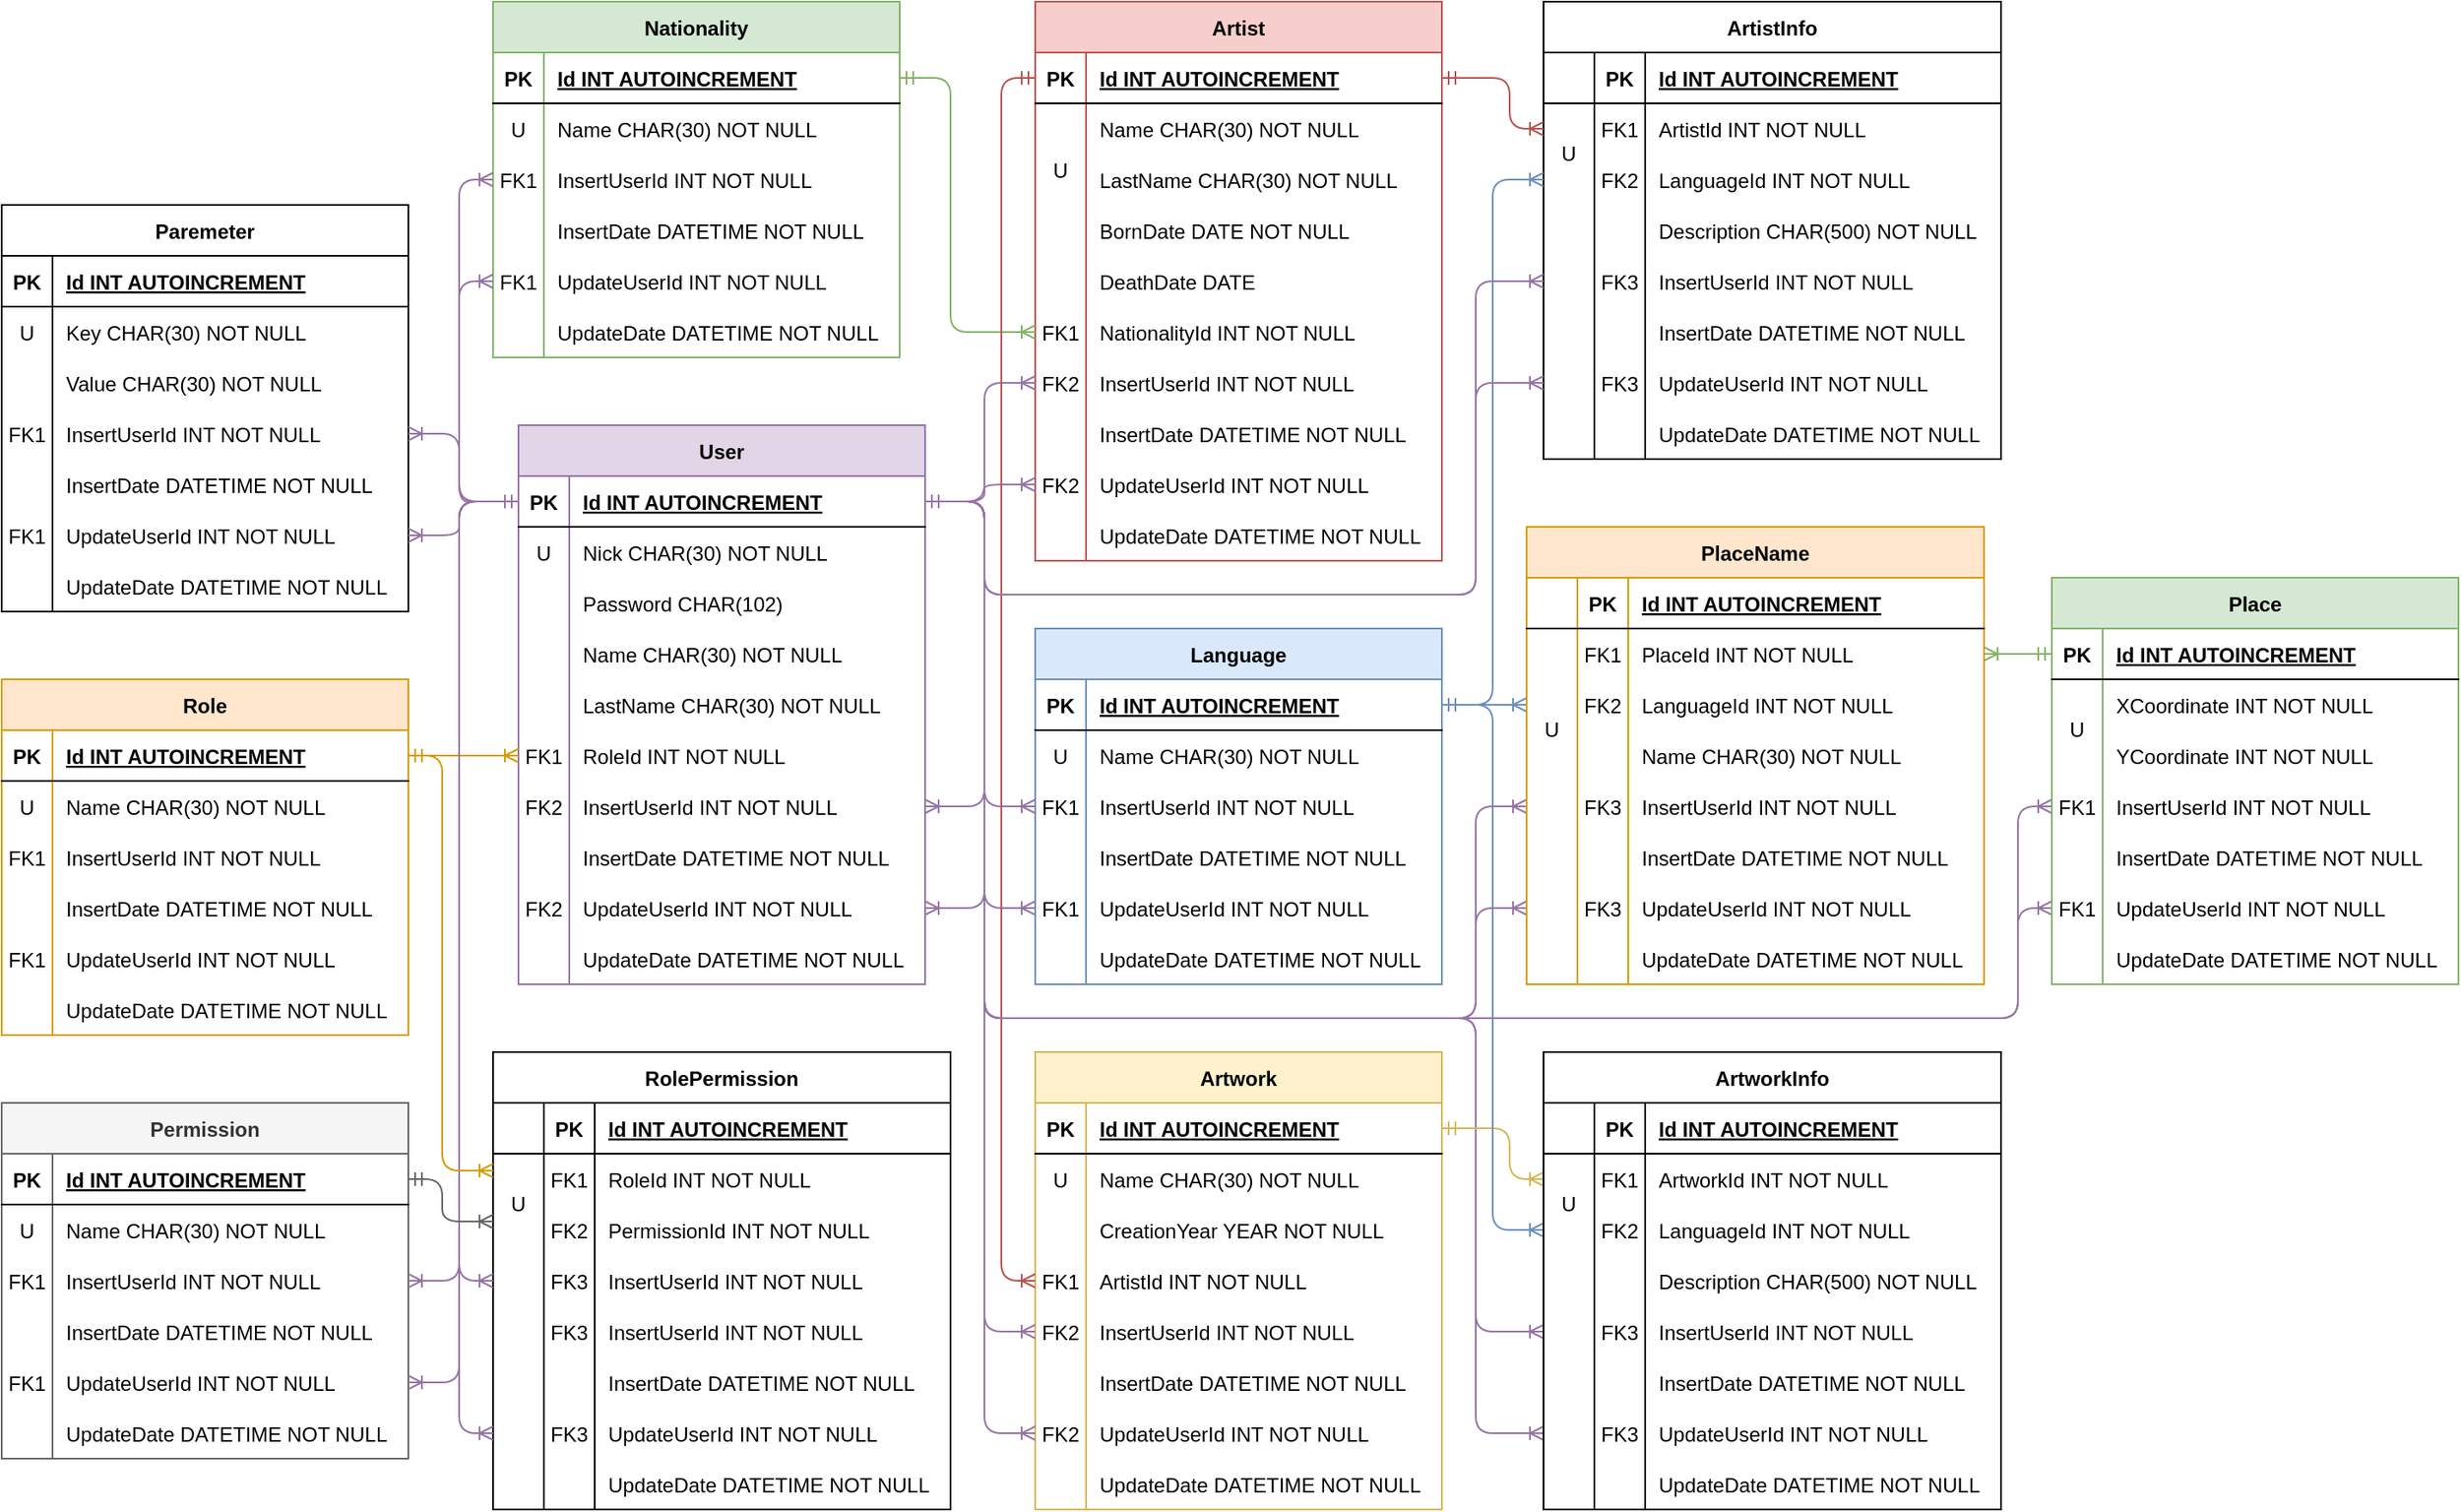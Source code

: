<mxfile version="15.4.0" type="device"><diagram id="R2lEEEUBdFMjLlhIrx00" name="Page-1"><mxGraphModel dx="2130" dy="115" grid="1" gridSize="10" guides="1" tooltips="1" connect="1" arrows="1" fold="1" page="1" pageScale="1" pageWidth="850" pageHeight="1100" math="0" shadow="0" extFonts="Permanent Marker^https://fonts.googleapis.com/css?family=Permanent+Marker"><root><mxCell id="0"/><mxCell id="1" parent="0"/><mxCell id="a_Bph0oBcOjmOQ3wV3q1-19" value="Role" style="shape=table;startSize=30;container=1;collapsible=1;childLayout=tableLayout;fixedRows=1;rowLines=0;fontStyle=1;align=center;resizeLast=1;fillColor=#ffe6cc;strokeColor=#d79b00;" parent="1" vertex="1"><mxGeometry y="1500" width="240" height="210" as="geometry"/></mxCell><mxCell id="a_Bph0oBcOjmOQ3wV3q1-20" value="" style="shape=partialRectangle;collapsible=0;dropTarget=0;pointerEvents=0;fillColor=none;points=[[0,0.5],[1,0.5]];portConstraint=eastwest;top=0;left=0;right=0;bottom=1;" parent="a_Bph0oBcOjmOQ3wV3q1-19" vertex="1"><mxGeometry y="30" width="240" height="30" as="geometry"/></mxCell><mxCell id="a_Bph0oBcOjmOQ3wV3q1-21" value="PK" style="shape=partialRectangle;overflow=hidden;connectable=0;fillColor=none;top=0;left=0;bottom=0;right=0;fontStyle=1;" parent="a_Bph0oBcOjmOQ3wV3q1-20" vertex="1"><mxGeometry width="30" height="30" as="geometry"><mxRectangle width="30" height="30" as="alternateBounds"/></mxGeometry></mxCell><mxCell id="a_Bph0oBcOjmOQ3wV3q1-22" value="Id INT AUTOINCREMENT" style="shape=partialRectangle;overflow=hidden;connectable=0;fillColor=none;top=0;left=0;bottom=0;right=0;align=left;spacingLeft=6;fontStyle=5;" parent="a_Bph0oBcOjmOQ3wV3q1-20" vertex="1"><mxGeometry x="30" width="210" height="30" as="geometry"><mxRectangle width="210" height="30" as="alternateBounds"/></mxGeometry></mxCell><mxCell id="a_Bph0oBcOjmOQ3wV3q1-23" value="" style="shape=partialRectangle;collapsible=0;dropTarget=0;pointerEvents=0;fillColor=none;points=[[0,0.5],[1,0.5]];portConstraint=eastwest;top=0;left=0;right=0;bottom=0;" parent="a_Bph0oBcOjmOQ3wV3q1-19" vertex="1"><mxGeometry y="60" width="240" height="30" as="geometry"/></mxCell><mxCell id="a_Bph0oBcOjmOQ3wV3q1-24" value="U" style="shape=partialRectangle;overflow=hidden;connectable=0;fillColor=none;top=0;left=0;bottom=0;right=0;" parent="a_Bph0oBcOjmOQ3wV3q1-23" vertex="1"><mxGeometry width="30" height="30" as="geometry"><mxRectangle width="30" height="30" as="alternateBounds"/></mxGeometry></mxCell><mxCell id="a_Bph0oBcOjmOQ3wV3q1-25" value="Name CHAR(30) NOT NULL" style="shape=partialRectangle;overflow=hidden;connectable=0;fillColor=none;top=0;left=0;bottom=0;right=0;align=left;spacingLeft=6;" parent="a_Bph0oBcOjmOQ3wV3q1-23" vertex="1"><mxGeometry x="30" width="210" height="30" as="geometry"><mxRectangle width="210" height="30" as="alternateBounds"/></mxGeometry></mxCell><mxCell id="a_Bph0oBcOjmOQ3wV3q1-26" style="shape=partialRectangle;collapsible=0;dropTarget=0;pointerEvents=0;fillColor=none;points=[[0,0.5],[1,0.5]];portConstraint=eastwest;top=0;left=0;right=0;bottom=0;" parent="a_Bph0oBcOjmOQ3wV3q1-19" vertex="1"><mxGeometry y="90" width="240" height="30" as="geometry"/></mxCell><mxCell id="a_Bph0oBcOjmOQ3wV3q1-27" value="FK1" style="shape=partialRectangle;overflow=hidden;connectable=0;fillColor=none;top=0;left=0;bottom=0;right=0;" parent="a_Bph0oBcOjmOQ3wV3q1-26" vertex="1"><mxGeometry width="30" height="30" as="geometry"><mxRectangle width="30" height="30" as="alternateBounds"/></mxGeometry></mxCell><mxCell id="a_Bph0oBcOjmOQ3wV3q1-28" value="InsertUserId INT NOT NULL" style="shape=partialRectangle;overflow=hidden;connectable=0;fillColor=none;top=0;left=0;bottom=0;right=0;align=left;spacingLeft=6;" parent="a_Bph0oBcOjmOQ3wV3q1-26" vertex="1"><mxGeometry x="30" width="210" height="30" as="geometry"><mxRectangle width="210" height="30" as="alternateBounds"/></mxGeometry></mxCell><mxCell id="a_Bph0oBcOjmOQ3wV3q1-29" style="shape=partialRectangle;collapsible=0;dropTarget=0;pointerEvents=0;fillColor=none;points=[[0,0.5],[1,0.5]];portConstraint=eastwest;top=0;left=0;right=0;bottom=0;" parent="a_Bph0oBcOjmOQ3wV3q1-19" vertex="1"><mxGeometry y="120" width="240" height="30" as="geometry"/></mxCell><mxCell id="a_Bph0oBcOjmOQ3wV3q1-30" style="shape=partialRectangle;overflow=hidden;connectable=0;fillColor=none;top=0;left=0;bottom=0;right=0;" parent="a_Bph0oBcOjmOQ3wV3q1-29" vertex="1"><mxGeometry width="30" height="30" as="geometry"><mxRectangle width="30" height="30" as="alternateBounds"/></mxGeometry></mxCell><mxCell id="a_Bph0oBcOjmOQ3wV3q1-31" value="InsertDate DATETIME NOT NULL" style="shape=partialRectangle;overflow=hidden;connectable=0;fillColor=none;top=0;left=0;bottom=0;right=0;align=left;spacingLeft=6;" parent="a_Bph0oBcOjmOQ3wV3q1-29" vertex="1"><mxGeometry x="30" width="210" height="30" as="geometry"><mxRectangle width="210" height="30" as="alternateBounds"/></mxGeometry></mxCell><mxCell id="a_Bph0oBcOjmOQ3wV3q1-32" style="shape=partialRectangle;collapsible=0;dropTarget=0;pointerEvents=0;fillColor=none;points=[[0,0.5],[1,0.5]];portConstraint=eastwest;top=0;left=0;right=0;bottom=0;" parent="a_Bph0oBcOjmOQ3wV3q1-19" vertex="1"><mxGeometry y="150" width="240" height="30" as="geometry"/></mxCell><mxCell id="a_Bph0oBcOjmOQ3wV3q1-33" value="FK1" style="shape=partialRectangle;overflow=hidden;connectable=0;fillColor=none;top=0;left=0;bottom=0;right=0;" parent="a_Bph0oBcOjmOQ3wV3q1-32" vertex="1"><mxGeometry width="30" height="30" as="geometry"><mxRectangle width="30" height="30" as="alternateBounds"/></mxGeometry></mxCell><mxCell id="a_Bph0oBcOjmOQ3wV3q1-34" value="UpdateUserId INT NOT NULL" style="shape=partialRectangle;overflow=hidden;connectable=0;fillColor=none;top=0;left=0;bottom=0;right=0;align=left;spacingLeft=6;" parent="a_Bph0oBcOjmOQ3wV3q1-32" vertex="1"><mxGeometry x="30" width="210" height="30" as="geometry"><mxRectangle width="210" height="30" as="alternateBounds"/></mxGeometry></mxCell><mxCell id="a_Bph0oBcOjmOQ3wV3q1-35" style="shape=partialRectangle;collapsible=0;dropTarget=0;pointerEvents=0;fillColor=none;points=[[0,0.5],[1,0.5]];portConstraint=eastwest;top=0;left=0;right=0;bottom=0;" parent="a_Bph0oBcOjmOQ3wV3q1-19" vertex="1"><mxGeometry y="180" width="240" height="30" as="geometry"/></mxCell><mxCell id="a_Bph0oBcOjmOQ3wV3q1-36" style="shape=partialRectangle;overflow=hidden;connectable=0;fillColor=none;top=0;left=0;bottom=0;right=0;" parent="a_Bph0oBcOjmOQ3wV3q1-35" vertex="1"><mxGeometry width="30" height="30" as="geometry"><mxRectangle width="30" height="30" as="alternateBounds"/></mxGeometry></mxCell><mxCell id="a_Bph0oBcOjmOQ3wV3q1-37" value="UpdateDate DATETIME NOT NULL" style="shape=partialRectangle;overflow=hidden;connectable=0;fillColor=none;top=0;left=0;bottom=0;right=0;align=left;spacingLeft=6;" parent="a_Bph0oBcOjmOQ3wV3q1-35" vertex="1"><mxGeometry x="30" width="210" height="30" as="geometry"><mxRectangle width="210" height="30" as="alternateBounds"/></mxGeometry></mxCell><mxCell id="a_Bph0oBcOjmOQ3wV3q1-38" value="Permission" style="shape=table;startSize=30;container=1;collapsible=1;childLayout=tableLayout;fixedRows=1;rowLines=0;fontStyle=1;align=center;resizeLast=1;fillColor=#f5f5f5;strokeColor=#666666;fontColor=#333333;" parent="1" vertex="1"><mxGeometry y="1750" width="240" height="210" as="geometry"/></mxCell><mxCell id="a_Bph0oBcOjmOQ3wV3q1-39" value="" style="shape=partialRectangle;collapsible=0;dropTarget=0;pointerEvents=0;fillColor=none;points=[[0,0.5],[1,0.5]];portConstraint=eastwest;top=0;left=0;right=0;bottom=1;" parent="a_Bph0oBcOjmOQ3wV3q1-38" vertex="1"><mxGeometry y="30" width="240" height="30" as="geometry"/></mxCell><mxCell id="a_Bph0oBcOjmOQ3wV3q1-40" value="PK" style="shape=partialRectangle;overflow=hidden;connectable=0;fillColor=none;top=0;left=0;bottom=0;right=0;fontStyle=1;" parent="a_Bph0oBcOjmOQ3wV3q1-39" vertex="1"><mxGeometry width="30" height="30" as="geometry"><mxRectangle width="30" height="30" as="alternateBounds"/></mxGeometry></mxCell><mxCell id="a_Bph0oBcOjmOQ3wV3q1-41" value="Id INT AUTOINCREMENT" style="shape=partialRectangle;overflow=hidden;connectable=0;fillColor=none;top=0;left=0;bottom=0;right=0;align=left;spacingLeft=6;fontStyle=5;" parent="a_Bph0oBcOjmOQ3wV3q1-39" vertex="1"><mxGeometry x="30" width="210" height="30" as="geometry"><mxRectangle width="210" height="30" as="alternateBounds"/></mxGeometry></mxCell><mxCell id="a_Bph0oBcOjmOQ3wV3q1-42" value="" style="shape=partialRectangle;collapsible=0;dropTarget=0;pointerEvents=0;fillColor=none;points=[[0,0.5],[1,0.5]];portConstraint=eastwest;top=0;left=0;right=0;bottom=0;" parent="a_Bph0oBcOjmOQ3wV3q1-38" vertex="1"><mxGeometry y="60" width="240" height="30" as="geometry"/></mxCell><mxCell id="a_Bph0oBcOjmOQ3wV3q1-43" value="U" style="shape=partialRectangle;overflow=hidden;connectable=0;fillColor=none;top=0;left=0;bottom=0;right=0;" parent="a_Bph0oBcOjmOQ3wV3q1-42" vertex="1"><mxGeometry width="30" height="30" as="geometry"><mxRectangle width="30" height="30" as="alternateBounds"/></mxGeometry></mxCell><mxCell id="a_Bph0oBcOjmOQ3wV3q1-44" value="Name CHAR(30) NOT NULL" style="shape=partialRectangle;overflow=hidden;connectable=0;fillColor=none;top=0;left=0;bottom=0;right=0;align=left;spacingLeft=6;" parent="a_Bph0oBcOjmOQ3wV3q1-42" vertex="1"><mxGeometry x="30" width="210" height="30" as="geometry"><mxRectangle width="210" height="30" as="alternateBounds"/></mxGeometry></mxCell><mxCell id="a_Bph0oBcOjmOQ3wV3q1-45" style="shape=partialRectangle;collapsible=0;dropTarget=0;pointerEvents=0;fillColor=none;points=[[0,0.5],[1,0.5]];portConstraint=eastwest;top=0;left=0;right=0;bottom=0;" parent="a_Bph0oBcOjmOQ3wV3q1-38" vertex="1"><mxGeometry y="90" width="240" height="30" as="geometry"/></mxCell><mxCell id="a_Bph0oBcOjmOQ3wV3q1-46" value="FK1" style="shape=partialRectangle;overflow=hidden;connectable=0;fillColor=none;top=0;left=0;bottom=0;right=0;" parent="a_Bph0oBcOjmOQ3wV3q1-45" vertex="1"><mxGeometry width="30" height="30" as="geometry"><mxRectangle width="30" height="30" as="alternateBounds"/></mxGeometry></mxCell><mxCell id="a_Bph0oBcOjmOQ3wV3q1-47" value="InsertUserId INT NOT NULL" style="shape=partialRectangle;overflow=hidden;connectable=0;fillColor=none;top=0;left=0;bottom=0;right=0;align=left;spacingLeft=6;" parent="a_Bph0oBcOjmOQ3wV3q1-45" vertex="1"><mxGeometry x="30" width="210" height="30" as="geometry"><mxRectangle width="210" height="30" as="alternateBounds"/></mxGeometry></mxCell><mxCell id="a_Bph0oBcOjmOQ3wV3q1-48" style="shape=partialRectangle;collapsible=0;dropTarget=0;pointerEvents=0;fillColor=none;points=[[0,0.5],[1,0.5]];portConstraint=eastwest;top=0;left=0;right=0;bottom=0;" parent="a_Bph0oBcOjmOQ3wV3q1-38" vertex="1"><mxGeometry y="120" width="240" height="30" as="geometry"/></mxCell><mxCell id="a_Bph0oBcOjmOQ3wV3q1-49" style="shape=partialRectangle;overflow=hidden;connectable=0;fillColor=none;top=0;left=0;bottom=0;right=0;" parent="a_Bph0oBcOjmOQ3wV3q1-48" vertex="1"><mxGeometry width="30" height="30" as="geometry"><mxRectangle width="30" height="30" as="alternateBounds"/></mxGeometry></mxCell><mxCell id="a_Bph0oBcOjmOQ3wV3q1-50" value="InsertDate DATETIME NOT NULL" style="shape=partialRectangle;overflow=hidden;connectable=0;fillColor=none;top=0;left=0;bottom=0;right=0;align=left;spacingLeft=6;" parent="a_Bph0oBcOjmOQ3wV3q1-48" vertex="1"><mxGeometry x="30" width="210" height="30" as="geometry"><mxRectangle width="210" height="30" as="alternateBounds"/></mxGeometry></mxCell><mxCell id="a_Bph0oBcOjmOQ3wV3q1-51" style="shape=partialRectangle;collapsible=0;dropTarget=0;pointerEvents=0;fillColor=none;points=[[0,0.5],[1,0.5]];portConstraint=eastwest;top=0;left=0;right=0;bottom=0;" parent="a_Bph0oBcOjmOQ3wV3q1-38" vertex="1"><mxGeometry y="150" width="240" height="30" as="geometry"/></mxCell><mxCell id="a_Bph0oBcOjmOQ3wV3q1-52" value="FK1" style="shape=partialRectangle;overflow=hidden;connectable=0;fillColor=none;top=0;left=0;bottom=0;right=0;" parent="a_Bph0oBcOjmOQ3wV3q1-51" vertex="1"><mxGeometry width="30" height="30" as="geometry"><mxRectangle width="30" height="30" as="alternateBounds"/></mxGeometry></mxCell><mxCell id="a_Bph0oBcOjmOQ3wV3q1-53" value="UpdateUserId INT NOT NULL" style="shape=partialRectangle;overflow=hidden;connectable=0;fillColor=none;top=0;left=0;bottom=0;right=0;align=left;spacingLeft=6;" parent="a_Bph0oBcOjmOQ3wV3q1-51" vertex="1"><mxGeometry x="30" width="210" height="30" as="geometry"><mxRectangle width="210" height="30" as="alternateBounds"/></mxGeometry></mxCell><mxCell id="a_Bph0oBcOjmOQ3wV3q1-54" style="shape=partialRectangle;collapsible=0;dropTarget=0;pointerEvents=0;fillColor=none;points=[[0,0.5],[1,0.5]];portConstraint=eastwest;top=0;left=0;right=0;bottom=0;" parent="a_Bph0oBcOjmOQ3wV3q1-38" vertex="1"><mxGeometry y="180" width="240" height="30" as="geometry"/></mxCell><mxCell id="a_Bph0oBcOjmOQ3wV3q1-55" style="shape=partialRectangle;overflow=hidden;connectable=0;fillColor=none;top=0;left=0;bottom=0;right=0;" parent="a_Bph0oBcOjmOQ3wV3q1-54" vertex="1"><mxGeometry width="30" height="30" as="geometry"><mxRectangle width="30" height="30" as="alternateBounds"/></mxGeometry></mxCell><mxCell id="a_Bph0oBcOjmOQ3wV3q1-56" value="UpdateDate DATETIME NOT NULL" style="shape=partialRectangle;overflow=hidden;connectable=0;fillColor=none;top=0;left=0;bottom=0;right=0;align=left;spacingLeft=6;" parent="a_Bph0oBcOjmOQ3wV3q1-54" vertex="1"><mxGeometry x="30" width="210" height="30" as="geometry"><mxRectangle width="210" height="30" as="alternateBounds"/></mxGeometry></mxCell><mxCell id="a_Bph0oBcOjmOQ3wV3q1-96" value="User" style="shape=table;startSize=30;container=1;collapsible=1;childLayout=tableLayout;fixedRows=1;rowLines=0;fontStyle=1;align=center;resizeLast=1;fillColor=#e1d5e7;strokeColor=#9673a6;" parent="1" vertex="1"><mxGeometry x="305" y="1350" width="240" height="330" as="geometry"/></mxCell><mxCell id="a_Bph0oBcOjmOQ3wV3q1-97" value="" style="shape=partialRectangle;collapsible=0;dropTarget=0;pointerEvents=0;fillColor=none;points=[[0,0.5],[1,0.5]];portConstraint=eastwest;top=0;left=0;right=0;bottom=1;" parent="a_Bph0oBcOjmOQ3wV3q1-96" vertex="1"><mxGeometry y="30" width="240" height="30" as="geometry"/></mxCell><mxCell id="a_Bph0oBcOjmOQ3wV3q1-98" value="PK" style="shape=partialRectangle;overflow=hidden;connectable=0;fillColor=none;top=0;left=0;bottom=0;right=0;fontStyle=1;" parent="a_Bph0oBcOjmOQ3wV3q1-97" vertex="1"><mxGeometry width="30" height="30" as="geometry"><mxRectangle width="30" height="30" as="alternateBounds"/></mxGeometry></mxCell><mxCell id="a_Bph0oBcOjmOQ3wV3q1-99" value="Id INT AUTOINCREMENT" style="shape=partialRectangle;overflow=hidden;connectable=0;fillColor=none;top=0;left=0;bottom=0;right=0;align=left;spacingLeft=6;fontStyle=5;" parent="a_Bph0oBcOjmOQ3wV3q1-97" vertex="1"><mxGeometry x="30" width="210" height="30" as="geometry"><mxRectangle width="210" height="30" as="alternateBounds"/></mxGeometry></mxCell><mxCell id="a_Bph0oBcOjmOQ3wV3q1-100" value="" style="shape=partialRectangle;collapsible=0;dropTarget=0;pointerEvents=0;fillColor=none;points=[[0,0.5],[1,0.5]];portConstraint=eastwest;top=0;left=0;right=0;bottom=0;" parent="a_Bph0oBcOjmOQ3wV3q1-96" vertex="1"><mxGeometry y="60" width="240" height="30" as="geometry"/></mxCell><mxCell id="a_Bph0oBcOjmOQ3wV3q1-101" value="U" style="shape=partialRectangle;overflow=hidden;connectable=0;fillColor=none;top=0;left=0;bottom=0;right=0;" parent="a_Bph0oBcOjmOQ3wV3q1-100" vertex="1"><mxGeometry width="30" height="30" as="geometry"><mxRectangle width="30" height="30" as="alternateBounds"/></mxGeometry></mxCell><mxCell id="a_Bph0oBcOjmOQ3wV3q1-102" value="Nick CHAR(30) NOT NULL" style="shape=partialRectangle;overflow=hidden;connectable=0;fillColor=none;top=0;left=0;bottom=0;right=0;align=left;spacingLeft=6;" parent="a_Bph0oBcOjmOQ3wV3q1-100" vertex="1"><mxGeometry x="30" width="210" height="30" as="geometry"><mxRectangle width="210" height="30" as="alternateBounds"/></mxGeometry></mxCell><mxCell id="a_Bph0oBcOjmOQ3wV3q1-118" style="shape=partialRectangle;collapsible=0;dropTarget=0;pointerEvents=0;fillColor=none;points=[[0,0.5],[1,0.5]];portConstraint=eastwest;top=0;left=0;right=0;bottom=0;" parent="a_Bph0oBcOjmOQ3wV3q1-96" vertex="1"><mxGeometry y="90" width="240" height="30" as="geometry"/></mxCell><mxCell id="a_Bph0oBcOjmOQ3wV3q1-119" style="shape=partialRectangle;overflow=hidden;connectable=0;fillColor=none;top=0;left=0;bottom=0;right=0;" parent="a_Bph0oBcOjmOQ3wV3q1-118" vertex="1"><mxGeometry width="30" height="30" as="geometry"><mxRectangle width="30" height="30" as="alternateBounds"/></mxGeometry></mxCell><mxCell id="a_Bph0oBcOjmOQ3wV3q1-120" value="Password CHAR(102) " style="shape=partialRectangle;overflow=hidden;connectable=0;fillColor=none;top=0;left=0;bottom=0;right=0;align=left;spacingLeft=6;" parent="a_Bph0oBcOjmOQ3wV3q1-118" vertex="1"><mxGeometry x="30" width="210" height="30" as="geometry"><mxRectangle width="210" height="30" as="alternateBounds"/></mxGeometry></mxCell><mxCell id="a_Bph0oBcOjmOQ3wV3q1-121" style="shape=partialRectangle;collapsible=0;dropTarget=0;pointerEvents=0;fillColor=none;points=[[0,0.5],[1,0.5]];portConstraint=eastwest;top=0;left=0;right=0;bottom=0;" parent="a_Bph0oBcOjmOQ3wV3q1-96" vertex="1"><mxGeometry y="120" width="240" height="30" as="geometry"/></mxCell><mxCell id="a_Bph0oBcOjmOQ3wV3q1-122" style="shape=partialRectangle;overflow=hidden;connectable=0;fillColor=none;top=0;left=0;bottom=0;right=0;" parent="a_Bph0oBcOjmOQ3wV3q1-121" vertex="1"><mxGeometry width="30" height="30" as="geometry"><mxRectangle width="30" height="30" as="alternateBounds"/></mxGeometry></mxCell><mxCell id="a_Bph0oBcOjmOQ3wV3q1-123" value="Name CHAR(30) NOT NULL" style="shape=partialRectangle;overflow=hidden;connectable=0;fillColor=none;top=0;left=0;bottom=0;right=0;align=left;spacingLeft=6;" parent="a_Bph0oBcOjmOQ3wV3q1-121" vertex="1"><mxGeometry x="30" width="210" height="30" as="geometry"><mxRectangle width="210" height="30" as="alternateBounds"/></mxGeometry></mxCell><mxCell id="a_Bph0oBcOjmOQ3wV3q1-124" style="shape=partialRectangle;collapsible=0;dropTarget=0;pointerEvents=0;fillColor=none;points=[[0,0.5],[1,0.5]];portConstraint=eastwest;top=0;left=0;right=0;bottom=0;" parent="a_Bph0oBcOjmOQ3wV3q1-96" vertex="1"><mxGeometry y="150" width="240" height="30" as="geometry"/></mxCell><mxCell id="a_Bph0oBcOjmOQ3wV3q1-125" style="shape=partialRectangle;overflow=hidden;connectable=0;fillColor=none;top=0;left=0;bottom=0;right=0;" parent="a_Bph0oBcOjmOQ3wV3q1-124" vertex="1"><mxGeometry width="30" height="30" as="geometry"><mxRectangle width="30" height="30" as="alternateBounds"/></mxGeometry></mxCell><mxCell id="a_Bph0oBcOjmOQ3wV3q1-126" value="LastName CHAR(30) NOT NULL" style="shape=partialRectangle;overflow=hidden;connectable=0;fillColor=none;top=0;left=0;bottom=0;right=0;align=left;spacingLeft=6;" parent="a_Bph0oBcOjmOQ3wV3q1-124" vertex="1"><mxGeometry x="30" width="210" height="30" as="geometry"><mxRectangle width="210" height="30" as="alternateBounds"/></mxGeometry></mxCell><mxCell id="a_Bph0oBcOjmOQ3wV3q1-127" style="shape=partialRectangle;collapsible=0;dropTarget=0;pointerEvents=0;fillColor=none;points=[[0,0.5],[1,0.5]];portConstraint=eastwest;top=0;left=0;right=0;bottom=0;" parent="a_Bph0oBcOjmOQ3wV3q1-96" vertex="1"><mxGeometry y="180" width="240" height="30" as="geometry"/></mxCell><mxCell id="a_Bph0oBcOjmOQ3wV3q1-128" value="FK1" style="shape=partialRectangle;overflow=hidden;connectable=0;fillColor=none;top=0;left=0;bottom=0;right=0;" parent="a_Bph0oBcOjmOQ3wV3q1-127" vertex="1"><mxGeometry width="30" height="30" as="geometry"><mxRectangle width="30" height="30" as="alternateBounds"/></mxGeometry></mxCell><mxCell id="a_Bph0oBcOjmOQ3wV3q1-129" value="RoleId INT NOT NULL" style="shape=partialRectangle;overflow=hidden;connectable=0;fillColor=none;top=0;left=0;bottom=0;right=0;align=left;spacingLeft=6;" parent="a_Bph0oBcOjmOQ3wV3q1-127" vertex="1"><mxGeometry x="30" width="210" height="30" as="geometry"><mxRectangle width="210" height="30" as="alternateBounds"/></mxGeometry></mxCell><mxCell id="a_Bph0oBcOjmOQ3wV3q1-103" style="shape=partialRectangle;collapsible=0;dropTarget=0;pointerEvents=0;fillColor=none;points=[[0,0.5],[1,0.5]];portConstraint=eastwest;top=0;left=0;right=0;bottom=0;" parent="a_Bph0oBcOjmOQ3wV3q1-96" vertex="1"><mxGeometry y="210" width="240" height="30" as="geometry"/></mxCell><mxCell id="a_Bph0oBcOjmOQ3wV3q1-104" value="FK2" style="shape=partialRectangle;overflow=hidden;connectable=0;fillColor=none;top=0;left=0;bottom=0;right=0;" parent="a_Bph0oBcOjmOQ3wV3q1-103" vertex="1"><mxGeometry width="30" height="30" as="geometry"><mxRectangle width="30" height="30" as="alternateBounds"/></mxGeometry></mxCell><mxCell id="a_Bph0oBcOjmOQ3wV3q1-105" value="InsertUserId INT NOT NULL" style="shape=partialRectangle;overflow=hidden;connectable=0;fillColor=none;top=0;left=0;bottom=0;right=0;align=left;spacingLeft=6;" parent="a_Bph0oBcOjmOQ3wV3q1-103" vertex="1"><mxGeometry x="30" width="210" height="30" as="geometry"><mxRectangle width="210" height="30" as="alternateBounds"/></mxGeometry></mxCell><mxCell id="a_Bph0oBcOjmOQ3wV3q1-106" style="shape=partialRectangle;collapsible=0;dropTarget=0;pointerEvents=0;fillColor=none;points=[[0,0.5],[1,0.5]];portConstraint=eastwest;top=0;left=0;right=0;bottom=0;" parent="a_Bph0oBcOjmOQ3wV3q1-96" vertex="1"><mxGeometry y="240" width="240" height="30" as="geometry"/></mxCell><mxCell id="a_Bph0oBcOjmOQ3wV3q1-107" style="shape=partialRectangle;overflow=hidden;connectable=0;fillColor=none;top=0;left=0;bottom=0;right=0;" parent="a_Bph0oBcOjmOQ3wV3q1-106" vertex="1"><mxGeometry width="30" height="30" as="geometry"><mxRectangle width="30" height="30" as="alternateBounds"/></mxGeometry></mxCell><mxCell id="a_Bph0oBcOjmOQ3wV3q1-108" value="InsertDate DATETIME NOT NULL" style="shape=partialRectangle;overflow=hidden;connectable=0;fillColor=none;top=0;left=0;bottom=0;right=0;align=left;spacingLeft=6;" parent="a_Bph0oBcOjmOQ3wV3q1-106" vertex="1"><mxGeometry x="30" width="210" height="30" as="geometry"><mxRectangle width="210" height="30" as="alternateBounds"/></mxGeometry></mxCell><mxCell id="a_Bph0oBcOjmOQ3wV3q1-109" style="shape=partialRectangle;collapsible=0;dropTarget=0;pointerEvents=0;fillColor=none;points=[[0,0.5],[1,0.5]];portConstraint=eastwest;top=0;left=0;right=0;bottom=0;" parent="a_Bph0oBcOjmOQ3wV3q1-96" vertex="1"><mxGeometry y="270" width="240" height="30" as="geometry"/></mxCell><mxCell id="a_Bph0oBcOjmOQ3wV3q1-110" value="FK2" style="shape=partialRectangle;overflow=hidden;connectable=0;fillColor=none;top=0;left=0;bottom=0;right=0;" parent="a_Bph0oBcOjmOQ3wV3q1-109" vertex="1"><mxGeometry width="30" height="30" as="geometry"><mxRectangle width="30" height="30" as="alternateBounds"/></mxGeometry></mxCell><mxCell id="a_Bph0oBcOjmOQ3wV3q1-111" value="UpdateUserId INT NOT NULL" style="shape=partialRectangle;overflow=hidden;connectable=0;fillColor=none;top=0;left=0;bottom=0;right=0;align=left;spacingLeft=6;" parent="a_Bph0oBcOjmOQ3wV3q1-109" vertex="1"><mxGeometry x="30" width="210" height="30" as="geometry"><mxRectangle width="210" height="30" as="alternateBounds"/></mxGeometry></mxCell><mxCell id="a_Bph0oBcOjmOQ3wV3q1-112" style="shape=partialRectangle;collapsible=0;dropTarget=0;pointerEvents=0;fillColor=none;points=[[0,0.5],[1,0.5]];portConstraint=eastwest;top=0;left=0;right=0;bottom=0;" parent="a_Bph0oBcOjmOQ3wV3q1-96" vertex="1"><mxGeometry y="300" width="240" height="30" as="geometry"/></mxCell><mxCell id="a_Bph0oBcOjmOQ3wV3q1-113" style="shape=partialRectangle;overflow=hidden;connectable=0;fillColor=none;top=0;left=0;bottom=0;right=0;" parent="a_Bph0oBcOjmOQ3wV3q1-112" vertex="1"><mxGeometry width="30" height="30" as="geometry"><mxRectangle width="30" height="30" as="alternateBounds"/></mxGeometry></mxCell><mxCell id="a_Bph0oBcOjmOQ3wV3q1-114" value="UpdateDate DATETIME NOT NULL" style="shape=partialRectangle;overflow=hidden;connectable=0;fillColor=none;top=0;left=0;bottom=0;right=0;align=left;spacingLeft=6;" parent="a_Bph0oBcOjmOQ3wV3q1-112" vertex="1"><mxGeometry x="30" width="210" height="30" as="geometry"><mxRectangle width="210" height="30" as="alternateBounds"/></mxGeometry></mxCell><mxCell id="BRZb0wPhZgKkYWjGzIKX-6" value="" style="edgeStyle=elbowEdgeStyle;fontSize=12;html=1;endArrow=ERoneToMany;startArrow=ERmandOne;rounded=1;entryX=1;entryY=0.5;entryDx=0;entryDy=0;exitX=1;exitY=0.5;exitDx=0;exitDy=0;fillColor=#e1d5e7;strokeColor=#9673a6;" parent="a_Bph0oBcOjmOQ3wV3q1-96" source="a_Bph0oBcOjmOQ3wV3q1-97" target="a_Bph0oBcOjmOQ3wV3q1-103" edge="1"><mxGeometry width="100" height="100" relative="1" as="geometry"><mxPoint x="290" y="50" as="sourcePoint"/><mxPoint x="400" y="50" as="targetPoint"/><Array as="points"><mxPoint x="275" y="140"/></Array></mxGeometry></mxCell><mxCell id="BRZb0wPhZgKkYWjGzIKX-7" value="" style="edgeStyle=elbowEdgeStyle;fontSize=12;html=1;endArrow=ERoneToMany;startArrow=ERmandOne;rounded=1;entryX=1;entryY=0.5;entryDx=0;entryDy=0;exitX=1;exitY=0.5;exitDx=0;exitDy=0;fillColor=#e1d5e7;strokeColor=#9673a6;" parent="a_Bph0oBcOjmOQ3wV3q1-96" source="a_Bph0oBcOjmOQ3wV3q1-97" target="a_Bph0oBcOjmOQ3wV3q1-109" edge="1"><mxGeometry width="100" height="100" relative="1" as="geometry"><mxPoint x="250" y="55" as="sourcePoint"/><mxPoint x="250" y="235" as="targetPoint"/><Array as="points"><mxPoint x="275" y="170"/><mxPoint x="280" y="170"/></Array></mxGeometry></mxCell><mxCell id="a_Bph0oBcOjmOQ3wV3q1-130" value="Nationality" style="shape=table;startSize=30;container=1;collapsible=1;childLayout=tableLayout;fixedRows=1;rowLines=0;fontStyle=1;align=center;resizeLast=1;fillColor=#d5e8d4;strokeColor=#82b366;" parent="1" vertex="1"><mxGeometry x="290" y="1100" width="240" height="210" as="geometry"/></mxCell><mxCell id="a_Bph0oBcOjmOQ3wV3q1-131" value="" style="shape=partialRectangle;collapsible=0;dropTarget=0;pointerEvents=0;fillColor=none;points=[[0,0.5],[1,0.5]];portConstraint=eastwest;top=0;left=0;right=0;bottom=1;" parent="a_Bph0oBcOjmOQ3wV3q1-130" vertex="1"><mxGeometry y="30" width="240" height="30" as="geometry"/></mxCell><mxCell id="a_Bph0oBcOjmOQ3wV3q1-132" value="PK" style="shape=partialRectangle;overflow=hidden;connectable=0;fillColor=none;top=0;left=0;bottom=0;right=0;fontStyle=1;" parent="a_Bph0oBcOjmOQ3wV3q1-131" vertex="1"><mxGeometry width="30" height="30" as="geometry"><mxRectangle width="30" height="30" as="alternateBounds"/></mxGeometry></mxCell><mxCell id="a_Bph0oBcOjmOQ3wV3q1-133" value="Id INT AUTOINCREMENT" style="shape=partialRectangle;overflow=hidden;connectable=0;fillColor=none;top=0;left=0;bottom=0;right=0;align=left;spacingLeft=6;fontStyle=5;" parent="a_Bph0oBcOjmOQ3wV3q1-131" vertex="1"><mxGeometry x="30" width="210" height="30" as="geometry"><mxRectangle width="210" height="30" as="alternateBounds"/></mxGeometry></mxCell><mxCell id="a_Bph0oBcOjmOQ3wV3q1-134" value="" style="shape=partialRectangle;collapsible=0;dropTarget=0;pointerEvents=0;fillColor=none;points=[[0,0.5],[1,0.5]];portConstraint=eastwest;top=0;left=0;right=0;bottom=0;" parent="a_Bph0oBcOjmOQ3wV3q1-130" vertex="1"><mxGeometry y="60" width="240" height="30" as="geometry"/></mxCell><mxCell id="a_Bph0oBcOjmOQ3wV3q1-135" value="U" style="shape=partialRectangle;overflow=hidden;connectable=0;fillColor=none;top=0;left=0;bottom=0;right=0;" parent="a_Bph0oBcOjmOQ3wV3q1-134" vertex="1"><mxGeometry width="30" height="30" as="geometry"><mxRectangle width="30" height="30" as="alternateBounds"/></mxGeometry></mxCell><mxCell id="a_Bph0oBcOjmOQ3wV3q1-136" value="Name CHAR(30) NOT NULL" style="shape=partialRectangle;overflow=hidden;connectable=0;fillColor=none;top=0;left=0;bottom=0;right=0;align=left;spacingLeft=6;" parent="a_Bph0oBcOjmOQ3wV3q1-134" vertex="1"><mxGeometry x="30" width="210" height="30" as="geometry"><mxRectangle width="210" height="30" as="alternateBounds"/></mxGeometry></mxCell><mxCell id="a_Bph0oBcOjmOQ3wV3q1-137" style="shape=partialRectangle;collapsible=0;dropTarget=0;pointerEvents=0;fillColor=none;points=[[0,0.5],[1,0.5]];portConstraint=eastwest;top=0;left=0;right=0;bottom=0;" parent="a_Bph0oBcOjmOQ3wV3q1-130" vertex="1"><mxGeometry y="90" width="240" height="30" as="geometry"/></mxCell><mxCell id="a_Bph0oBcOjmOQ3wV3q1-138" value="FK1" style="shape=partialRectangle;overflow=hidden;connectable=0;fillColor=none;top=0;left=0;bottom=0;right=0;" parent="a_Bph0oBcOjmOQ3wV3q1-137" vertex="1"><mxGeometry width="30" height="30" as="geometry"><mxRectangle width="30" height="30" as="alternateBounds"/></mxGeometry></mxCell><mxCell id="a_Bph0oBcOjmOQ3wV3q1-139" value="InsertUserId INT NOT NULL" style="shape=partialRectangle;overflow=hidden;connectable=0;fillColor=none;top=0;left=0;bottom=0;right=0;align=left;spacingLeft=6;" parent="a_Bph0oBcOjmOQ3wV3q1-137" vertex="1"><mxGeometry x="30" width="210" height="30" as="geometry"><mxRectangle width="210" height="30" as="alternateBounds"/></mxGeometry></mxCell><mxCell id="a_Bph0oBcOjmOQ3wV3q1-140" style="shape=partialRectangle;collapsible=0;dropTarget=0;pointerEvents=0;fillColor=none;points=[[0,0.5],[1,0.5]];portConstraint=eastwest;top=0;left=0;right=0;bottom=0;" parent="a_Bph0oBcOjmOQ3wV3q1-130" vertex="1"><mxGeometry y="120" width="240" height="30" as="geometry"/></mxCell><mxCell id="a_Bph0oBcOjmOQ3wV3q1-141" style="shape=partialRectangle;overflow=hidden;connectable=0;fillColor=none;top=0;left=0;bottom=0;right=0;" parent="a_Bph0oBcOjmOQ3wV3q1-140" vertex="1"><mxGeometry width="30" height="30" as="geometry"><mxRectangle width="30" height="30" as="alternateBounds"/></mxGeometry></mxCell><mxCell id="a_Bph0oBcOjmOQ3wV3q1-142" value="InsertDate DATETIME NOT NULL" style="shape=partialRectangle;overflow=hidden;connectable=0;fillColor=none;top=0;left=0;bottom=0;right=0;align=left;spacingLeft=6;" parent="a_Bph0oBcOjmOQ3wV3q1-140" vertex="1"><mxGeometry x="30" width="210" height="30" as="geometry"><mxRectangle width="210" height="30" as="alternateBounds"/></mxGeometry></mxCell><mxCell id="a_Bph0oBcOjmOQ3wV3q1-143" style="shape=partialRectangle;collapsible=0;dropTarget=0;pointerEvents=0;fillColor=none;points=[[0,0.5],[1,0.5]];portConstraint=eastwest;top=0;left=0;right=0;bottom=0;" parent="a_Bph0oBcOjmOQ3wV3q1-130" vertex="1"><mxGeometry y="150" width="240" height="30" as="geometry"/></mxCell><mxCell id="a_Bph0oBcOjmOQ3wV3q1-144" value="FK1" style="shape=partialRectangle;overflow=hidden;connectable=0;fillColor=none;top=0;left=0;bottom=0;right=0;" parent="a_Bph0oBcOjmOQ3wV3q1-143" vertex="1"><mxGeometry width="30" height="30" as="geometry"><mxRectangle width="30" height="30" as="alternateBounds"/></mxGeometry></mxCell><mxCell id="a_Bph0oBcOjmOQ3wV3q1-145" value="UpdateUserId INT NOT NULL" style="shape=partialRectangle;overflow=hidden;connectable=0;fillColor=none;top=0;left=0;bottom=0;right=0;align=left;spacingLeft=6;" parent="a_Bph0oBcOjmOQ3wV3q1-143" vertex="1"><mxGeometry x="30" width="210" height="30" as="geometry"><mxRectangle width="210" height="30" as="alternateBounds"/></mxGeometry></mxCell><mxCell id="a_Bph0oBcOjmOQ3wV3q1-146" style="shape=partialRectangle;collapsible=0;dropTarget=0;pointerEvents=0;fillColor=none;points=[[0,0.5],[1,0.5]];portConstraint=eastwest;top=0;left=0;right=0;bottom=0;" parent="a_Bph0oBcOjmOQ3wV3q1-130" vertex="1"><mxGeometry y="180" width="240" height="30" as="geometry"/></mxCell><mxCell id="a_Bph0oBcOjmOQ3wV3q1-147" style="shape=partialRectangle;overflow=hidden;connectable=0;fillColor=none;top=0;left=0;bottom=0;right=0;" parent="a_Bph0oBcOjmOQ3wV3q1-146" vertex="1"><mxGeometry width="30" height="30" as="geometry"><mxRectangle width="30" height="30" as="alternateBounds"/></mxGeometry></mxCell><mxCell id="a_Bph0oBcOjmOQ3wV3q1-148" value="UpdateDate DATETIME NOT NULL" style="shape=partialRectangle;overflow=hidden;connectable=0;fillColor=none;top=0;left=0;bottom=0;right=0;align=left;spacingLeft=6;" parent="a_Bph0oBcOjmOQ3wV3q1-146" vertex="1"><mxGeometry x="30" width="210" height="30" as="geometry"><mxRectangle width="210" height="30" as="alternateBounds"/></mxGeometry></mxCell><mxCell id="a_Bph0oBcOjmOQ3wV3q1-181" value="" style="group;" parent="1" vertex="1" connectable="0"><mxGeometry x="290" y="1720" width="270" height="240" as="geometry"/></mxCell><mxCell id="a_Bph0oBcOjmOQ3wV3q1-57" value="RolePermission" style="shape=table;startSize=30;container=1;collapsible=1;childLayout=tableLayout;fixedRows=1;rowLines=0;fontStyle=1;align=center;resizeLast=1;" parent="a_Bph0oBcOjmOQ3wV3q1-181" vertex="1"><mxGeometry width="270" height="270" as="geometry"/></mxCell><mxCell id="a_Bph0oBcOjmOQ3wV3q1-58" value="" style="shape=partialRectangle;collapsible=0;dropTarget=0;pointerEvents=0;fillColor=none;points=[[0,0.5],[1,0.5]];portConstraint=eastwest;top=0;left=0;right=0;bottom=1;" parent="a_Bph0oBcOjmOQ3wV3q1-57" vertex="1"><mxGeometry y="30" width="270" height="30" as="geometry"/></mxCell><mxCell id="a_Bph0oBcOjmOQ3wV3q1-82" style="shape=partialRectangle;overflow=hidden;connectable=0;fillColor=none;top=0;left=0;bottom=0;right=0;fontStyle=1;" parent="a_Bph0oBcOjmOQ3wV3q1-58" vertex="1"><mxGeometry width="30" height="30" as="geometry"><mxRectangle width="30" height="30" as="alternateBounds"/></mxGeometry></mxCell><mxCell id="a_Bph0oBcOjmOQ3wV3q1-59" value="PK" style="shape=partialRectangle;overflow=hidden;connectable=0;fillColor=none;top=0;left=0;bottom=0;right=0;fontStyle=1;" parent="a_Bph0oBcOjmOQ3wV3q1-58" vertex="1"><mxGeometry x="30" width="30" height="30" as="geometry"><mxRectangle width="30" height="30" as="alternateBounds"/></mxGeometry></mxCell><mxCell id="a_Bph0oBcOjmOQ3wV3q1-60" value="Id INT AUTOINCREMENT" style="shape=partialRectangle;overflow=hidden;connectable=0;fillColor=none;top=0;left=0;bottom=0;right=0;align=left;spacingLeft=6;fontStyle=5;" parent="a_Bph0oBcOjmOQ3wV3q1-58" vertex="1"><mxGeometry x="60" width="210" height="30" as="geometry"><mxRectangle width="210" height="30" as="alternateBounds"/></mxGeometry></mxCell><mxCell id="a_Bph0oBcOjmOQ3wV3q1-61" value="" style="shape=partialRectangle;collapsible=0;dropTarget=0;pointerEvents=0;fillColor=none;points=[[0,0.5],[1,0.5]];portConstraint=eastwest;top=0;left=0;right=0;bottom=0;" parent="a_Bph0oBcOjmOQ3wV3q1-57" vertex="1"><mxGeometry y="60" width="270" height="30" as="geometry"/></mxCell><mxCell id="a_Bph0oBcOjmOQ3wV3q1-83" style="shape=partialRectangle;overflow=hidden;connectable=0;fillColor=none;top=0;left=0;bottom=0;right=0;" parent="a_Bph0oBcOjmOQ3wV3q1-61" vertex="1"><mxGeometry width="30" height="30" as="geometry"><mxRectangle width="30" height="30" as="alternateBounds"/></mxGeometry></mxCell><mxCell id="a_Bph0oBcOjmOQ3wV3q1-62" value="FK1" style="shape=partialRectangle;overflow=hidden;connectable=0;fillColor=none;top=0;left=0;bottom=0;right=0;" parent="a_Bph0oBcOjmOQ3wV3q1-61" vertex="1"><mxGeometry x="30" width="30" height="30" as="geometry"><mxRectangle width="30" height="30" as="alternateBounds"/></mxGeometry></mxCell><mxCell id="a_Bph0oBcOjmOQ3wV3q1-63" value="RoleId INT NOT NULL" style="shape=partialRectangle;overflow=hidden;connectable=0;fillColor=none;top=0;left=0;bottom=0;right=0;align=left;spacingLeft=6;" parent="a_Bph0oBcOjmOQ3wV3q1-61" vertex="1"><mxGeometry x="60" width="210" height="30" as="geometry"><mxRectangle width="210" height="30" as="alternateBounds"/></mxGeometry></mxCell><mxCell id="a_Bph0oBcOjmOQ3wV3q1-64" style="shape=partialRectangle;collapsible=0;dropTarget=0;pointerEvents=0;fillColor=none;points=[[0,0.5],[1,0.5]];portConstraint=eastwest;top=0;left=0;right=0;bottom=0;" parent="a_Bph0oBcOjmOQ3wV3q1-57" vertex="1"><mxGeometry y="90" width="270" height="30" as="geometry"/></mxCell><mxCell id="a_Bph0oBcOjmOQ3wV3q1-84" style="shape=partialRectangle;overflow=hidden;connectable=0;fillColor=none;top=0;left=0;bottom=0;right=0;" parent="a_Bph0oBcOjmOQ3wV3q1-64" vertex="1"><mxGeometry width="30" height="30" as="geometry"><mxRectangle width="30" height="30" as="alternateBounds"/></mxGeometry></mxCell><mxCell id="a_Bph0oBcOjmOQ3wV3q1-65" value="FK2" style="shape=partialRectangle;overflow=hidden;connectable=0;fillColor=none;top=0;left=0;bottom=0;right=0;" parent="a_Bph0oBcOjmOQ3wV3q1-64" vertex="1"><mxGeometry x="30" width="30" height="30" as="geometry"><mxRectangle width="30" height="30" as="alternateBounds"/></mxGeometry></mxCell><mxCell id="a_Bph0oBcOjmOQ3wV3q1-66" value="PermissionId INT NOT NULL" style="shape=partialRectangle;overflow=hidden;connectable=0;fillColor=none;top=0;left=0;bottom=0;right=0;align=left;spacingLeft=6;" parent="a_Bph0oBcOjmOQ3wV3q1-64" vertex="1"><mxGeometry x="60" width="210" height="30" as="geometry"><mxRectangle width="210" height="30" as="alternateBounds"/></mxGeometry></mxCell><mxCell id="a_Bph0oBcOjmOQ3wV3q1-90" style="shape=partialRectangle;collapsible=0;dropTarget=0;pointerEvents=0;fillColor=none;points=[[0,0.5],[1,0.5]];portConstraint=eastwest;top=0;left=0;right=0;bottom=0;" parent="a_Bph0oBcOjmOQ3wV3q1-57" vertex="1"><mxGeometry y="120" width="270" height="30" as="geometry"/></mxCell><mxCell id="a_Bph0oBcOjmOQ3wV3q1-91" style="shape=partialRectangle;overflow=hidden;connectable=0;fillColor=none;top=0;left=0;bottom=0;right=0;" parent="a_Bph0oBcOjmOQ3wV3q1-90" vertex="1"><mxGeometry width="30" height="30" as="geometry"><mxRectangle width="30" height="30" as="alternateBounds"/></mxGeometry></mxCell><mxCell id="a_Bph0oBcOjmOQ3wV3q1-92" value="FK3" style="shape=partialRectangle;overflow=hidden;connectable=0;fillColor=none;top=0;left=0;bottom=0;right=0;" parent="a_Bph0oBcOjmOQ3wV3q1-90" vertex="1"><mxGeometry x="30" width="30" height="30" as="geometry"><mxRectangle width="30" height="30" as="alternateBounds"/></mxGeometry></mxCell><mxCell id="a_Bph0oBcOjmOQ3wV3q1-93" value="InsertUserId INT NOT NULL" style="shape=partialRectangle;overflow=hidden;connectable=0;fillColor=none;top=0;left=0;bottom=0;right=0;align=left;spacingLeft=6;" parent="a_Bph0oBcOjmOQ3wV3q1-90" vertex="1"><mxGeometry x="60" width="210" height="30" as="geometry"><mxRectangle width="210" height="30" as="alternateBounds"/></mxGeometry></mxCell><mxCell id="FCV5heJWvovoZO16LLUo-8" style="shape=partialRectangle;collapsible=0;dropTarget=0;pointerEvents=0;fillColor=none;points=[[0,0.5],[1,0.5]];portConstraint=eastwest;top=0;left=0;right=0;bottom=0;" parent="a_Bph0oBcOjmOQ3wV3q1-57" vertex="1"><mxGeometry y="150" width="270" height="30" as="geometry"/></mxCell><mxCell id="FCV5heJWvovoZO16LLUo-9" style="shape=partialRectangle;overflow=hidden;connectable=0;fillColor=none;top=0;left=0;bottom=0;right=0;" parent="FCV5heJWvovoZO16LLUo-8" vertex="1"><mxGeometry width="30" height="30" as="geometry"><mxRectangle width="30" height="30" as="alternateBounds"/></mxGeometry></mxCell><mxCell id="FCV5heJWvovoZO16LLUo-10" value="FK3" style="shape=partialRectangle;overflow=hidden;connectable=0;fillColor=none;top=0;left=0;bottom=0;right=0;" parent="FCV5heJWvovoZO16LLUo-8" vertex="1"><mxGeometry x="30" width="30" height="30" as="geometry"><mxRectangle width="30" height="30" as="alternateBounds"/></mxGeometry></mxCell><mxCell id="FCV5heJWvovoZO16LLUo-11" value="InsertUserId INT NOT NULL" style="shape=partialRectangle;overflow=hidden;connectable=0;fillColor=none;top=0;left=0;bottom=0;right=0;align=left;spacingLeft=6;" parent="FCV5heJWvovoZO16LLUo-8" vertex="1"><mxGeometry x="60" width="210" height="30" as="geometry"><mxRectangle width="210" height="30" as="alternateBounds"/></mxGeometry></mxCell><mxCell id="a_Bph0oBcOjmOQ3wV3q1-67" style="shape=partialRectangle;collapsible=0;dropTarget=0;pointerEvents=0;fillColor=none;points=[[0,0.5],[1,0.5]];portConstraint=eastwest;top=0;left=0;right=0;bottom=0;" parent="a_Bph0oBcOjmOQ3wV3q1-57" vertex="1"><mxGeometry y="180" width="270" height="30" as="geometry"/></mxCell><mxCell id="a_Bph0oBcOjmOQ3wV3q1-85" style="shape=partialRectangle;overflow=hidden;connectable=0;fillColor=none;top=0;left=0;bottom=0;right=0;" parent="a_Bph0oBcOjmOQ3wV3q1-67" vertex="1"><mxGeometry width="30" height="30" as="geometry"><mxRectangle width="30" height="30" as="alternateBounds"/></mxGeometry></mxCell><mxCell id="a_Bph0oBcOjmOQ3wV3q1-68" style="shape=partialRectangle;overflow=hidden;connectable=0;fillColor=none;top=0;left=0;bottom=0;right=0;" parent="a_Bph0oBcOjmOQ3wV3q1-67" vertex="1"><mxGeometry x="30" width="30" height="30" as="geometry"><mxRectangle width="30" height="30" as="alternateBounds"/></mxGeometry></mxCell><mxCell id="a_Bph0oBcOjmOQ3wV3q1-69" value="InsertDate DATETIME NOT NULL" style="shape=partialRectangle;overflow=hidden;connectable=0;fillColor=none;top=0;left=0;bottom=0;right=0;align=left;spacingLeft=6;" parent="a_Bph0oBcOjmOQ3wV3q1-67" vertex="1"><mxGeometry x="60" width="210" height="30" as="geometry"><mxRectangle width="210" height="30" as="alternateBounds"/></mxGeometry></mxCell><mxCell id="a_Bph0oBcOjmOQ3wV3q1-70" style="shape=partialRectangle;collapsible=0;dropTarget=0;pointerEvents=0;fillColor=none;points=[[0,0.5],[1,0.5]];portConstraint=eastwest;top=0;left=0;right=0;bottom=0;" parent="a_Bph0oBcOjmOQ3wV3q1-57" vertex="1"><mxGeometry y="210" width="270" height="30" as="geometry"/></mxCell><mxCell id="a_Bph0oBcOjmOQ3wV3q1-86" style="shape=partialRectangle;overflow=hidden;connectable=0;fillColor=none;top=0;left=0;bottom=0;right=0;" parent="a_Bph0oBcOjmOQ3wV3q1-70" vertex="1"><mxGeometry width="30" height="30" as="geometry"><mxRectangle width="30" height="30" as="alternateBounds"/></mxGeometry></mxCell><mxCell id="a_Bph0oBcOjmOQ3wV3q1-71" value="FK3" style="shape=partialRectangle;overflow=hidden;connectable=0;fillColor=none;top=0;left=0;bottom=0;right=0;" parent="a_Bph0oBcOjmOQ3wV3q1-70" vertex="1"><mxGeometry x="30" width="30" height="30" as="geometry"><mxRectangle width="30" height="30" as="alternateBounds"/></mxGeometry></mxCell><mxCell id="a_Bph0oBcOjmOQ3wV3q1-72" value="UpdateUserId INT NOT NULL" style="shape=partialRectangle;overflow=hidden;connectable=0;fillColor=none;top=0;left=0;bottom=0;right=0;align=left;spacingLeft=6;" parent="a_Bph0oBcOjmOQ3wV3q1-70" vertex="1"><mxGeometry x="60" width="210" height="30" as="geometry"><mxRectangle width="210" height="30" as="alternateBounds"/></mxGeometry></mxCell><mxCell id="a_Bph0oBcOjmOQ3wV3q1-73" style="shape=partialRectangle;collapsible=0;dropTarget=0;pointerEvents=0;fillColor=none;points=[[0,0.5],[1,0.5]];portConstraint=eastwest;top=0;left=0;right=0;bottom=0;" parent="a_Bph0oBcOjmOQ3wV3q1-57" vertex="1"><mxGeometry y="240" width="270" height="30" as="geometry"/></mxCell><mxCell id="a_Bph0oBcOjmOQ3wV3q1-87" style="shape=partialRectangle;overflow=hidden;connectable=0;fillColor=none;top=0;left=0;bottom=0;right=0;" parent="a_Bph0oBcOjmOQ3wV3q1-73" vertex="1"><mxGeometry width="30" height="30" as="geometry"><mxRectangle width="30" height="30" as="alternateBounds"/></mxGeometry></mxCell><mxCell id="a_Bph0oBcOjmOQ3wV3q1-74" style="shape=partialRectangle;overflow=hidden;connectable=0;fillColor=none;top=0;left=0;bottom=0;right=0;" parent="a_Bph0oBcOjmOQ3wV3q1-73" vertex="1"><mxGeometry x="30" width="30" height="30" as="geometry"><mxRectangle width="30" height="30" as="alternateBounds"/></mxGeometry></mxCell><mxCell id="a_Bph0oBcOjmOQ3wV3q1-75" value="UpdateDate DATETIME NOT NULL" style="shape=partialRectangle;overflow=hidden;connectable=0;fillColor=none;top=0;left=0;bottom=0;right=0;align=left;spacingLeft=6;" parent="a_Bph0oBcOjmOQ3wV3q1-73" vertex="1"><mxGeometry x="60" width="210" height="30" as="geometry"><mxRectangle width="210" height="30" as="alternateBounds"/></mxGeometry></mxCell><mxCell id="a_Bph0oBcOjmOQ3wV3q1-88" value="U" style="text;html=1;strokeColor=none;fillColor=none;align=center;verticalAlign=middle;whiteSpace=wrap;rounded=0;" parent="a_Bph0oBcOjmOQ3wV3q1-181" vertex="1"><mxGeometry y="60" width="30" height="60" as="geometry"/></mxCell><mxCell id="a_Bph0oBcOjmOQ3wV3q1-182" value="Artwork" style="shape=table;startSize=30;container=1;collapsible=1;childLayout=tableLayout;fixedRows=1;rowLines=0;fontStyle=1;align=center;resizeLast=1;fillColor=#fff2cc;strokeColor=#d6b656;" parent="1" vertex="1"><mxGeometry x="610" y="1720" width="240" height="270" as="geometry"/></mxCell><mxCell id="a_Bph0oBcOjmOQ3wV3q1-183" value="" style="shape=partialRectangle;collapsible=0;dropTarget=0;pointerEvents=0;fillColor=none;points=[[0,0.5],[1,0.5]];portConstraint=eastwest;top=0;left=0;right=0;bottom=1;" parent="a_Bph0oBcOjmOQ3wV3q1-182" vertex="1"><mxGeometry y="30" width="240" height="30" as="geometry"/></mxCell><mxCell id="a_Bph0oBcOjmOQ3wV3q1-184" value="PK" style="shape=partialRectangle;overflow=hidden;connectable=0;fillColor=none;top=0;left=0;bottom=0;right=0;fontStyle=1;" parent="a_Bph0oBcOjmOQ3wV3q1-183" vertex="1"><mxGeometry width="30" height="30" as="geometry"><mxRectangle width="30" height="30" as="alternateBounds"/></mxGeometry></mxCell><mxCell id="a_Bph0oBcOjmOQ3wV3q1-185" value="Id INT AUTOINCREMENT" style="shape=partialRectangle;overflow=hidden;connectable=0;fillColor=none;top=0;left=0;bottom=0;right=0;align=left;spacingLeft=6;fontStyle=5;" parent="a_Bph0oBcOjmOQ3wV3q1-183" vertex="1"><mxGeometry x="30" width="210" height="30" as="geometry"><mxRectangle width="210" height="30" as="alternateBounds"/></mxGeometry></mxCell><mxCell id="a_Bph0oBcOjmOQ3wV3q1-186" value="" style="shape=partialRectangle;collapsible=0;dropTarget=0;pointerEvents=0;fillColor=none;points=[[0,0.5],[1,0.5]];portConstraint=eastwest;top=0;left=0;right=0;bottom=0;" parent="a_Bph0oBcOjmOQ3wV3q1-182" vertex="1"><mxGeometry y="60" width="240" height="30" as="geometry"/></mxCell><mxCell id="a_Bph0oBcOjmOQ3wV3q1-187" value="U" style="shape=partialRectangle;overflow=hidden;connectable=0;fillColor=none;top=0;left=0;bottom=0;right=0;" parent="a_Bph0oBcOjmOQ3wV3q1-186" vertex="1"><mxGeometry width="30" height="30" as="geometry"><mxRectangle width="30" height="30" as="alternateBounds"/></mxGeometry></mxCell><mxCell id="a_Bph0oBcOjmOQ3wV3q1-188" value="Name CHAR(30) NOT NULL" style="shape=partialRectangle;overflow=hidden;connectable=0;fillColor=none;top=0;left=0;bottom=0;right=0;align=left;spacingLeft=6;" parent="a_Bph0oBcOjmOQ3wV3q1-186" vertex="1"><mxGeometry x="30" width="210" height="30" as="geometry"><mxRectangle width="210" height="30" as="alternateBounds"/></mxGeometry></mxCell><mxCell id="a_Bph0oBcOjmOQ3wV3q1-189" style="shape=partialRectangle;collapsible=0;dropTarget=0;pointerEvents=0;fillColor=none;points=[[0,0.5],[1,0.5]];portConstraint=eastwest;top=0;left=0;right=0;bottom=0;" parent="a_Bph0oBcOjmOQ3wV3q1-182" vertex="1"><mxGeometry y="90" width="240" height="30" as="geometry"/></mxCell><mxCell id="a_Bph0oBcOjmOQ3wV3q1-190" style="shape=partialRectangle;overflow=hidden;connectable=0;fillColor=none;top=0;left=0;bottom=0;right=0;" parent="a_Bph0oBcOjmOQ3wV3q1-189" vertex="1"><mxGeometry width="30" height="30" as="geometry"><mxRectangle width="30" height="30" as="alternateBounds"/></mxGeometry></mxCell><mxCell id="a_Bph0oBcOjmOQ3wV3q1-191" value="CreationYear YEAR NOT NULL " style="shape=partialRectangle;overflow=hidden;connectable=0;fillColor=none;top=0;left=0;bottom=0;right=0;align=left;spacingLeft=6;" parent="a_Bph0oBcOjmOQ3wV3q1-189" vertex="1"><mxGeometry x="30" width="210" height="30" as="geometry"><mxRectangle width="210" height="30" as="alternateBounds"/></mxGeometry></mxCell><mxCell id="a_Bph0oBcOjmOQ3wV3q1-198" style="shape=partialRectangle;collapsible=0;dropTarget=0;pointerEvents=0;fillColor=none;points=[[0,0.5],[1,0.5]];portConstraint=eastwest;top=0;left=0;right=0;bottom=0;" parent="a_Bph0oBcOjmOQ3wV3q1-182" vertex="1"><mxGeometry y="120" width="240" height="30" as="geometry"/></mxCell><mxCell id="a_Bph0oBcOjmOQ3wV3q1-199" value="FK1" style="shape=partialRectangle;overflow=hidden;connectable=0;fillColor=none;top=0;left=0;bottom=0;right=0;" parent="a_Bph0oBcOjmOQ3wV3q1-198" vertex="1"><mxGeometry width="30" height="30" as="geometry"><mxRectangle width="30" height="30" as="alternateBounds"/></mxGeometry></mxCell><mxCell id="a_Bph0oBcOjmOQ3wV3q1-200" value="ArtistId INT NOT NULL" style="shape=partialRectangle;overflow=hidden;connectable=0;fillColor=none;top=0;left=0;bottom=0;right=0;align=left;spacingLeft=6;" parent="a_Bph0oBcOjmOQ3wV3q1-198" vertex="1"><mxGeometry x="30" width="210" height="30" as="geometry"><mxRectangle width="210" height="30" as="alternateBounds"/></mxGeometry></mxCell><mxCell id="a_Bph0oBcOjmOQ3wV3q1-201" style="shape=partialRectangle;collapsible=0;dropTarget=0;pointerEvents=0;fillColor=none;points=[[0,0.5],[1,0.5]];portConstraint=eastwest;top=0;left=0;right=0;bottom=0;" parent="a_Bph0oBcOjmOQ3wV3q1-182" vertex="1"><mxGeometry y="150" width="240" height="30" as="geometry"/></mxCell><mxCell id="a_Bph0oBcOjmOQ3wV3q1-202" value="FK2" style="shape=partialRectangle;overflow=hidden;connectable=0;fillColor=none;top=0;left=0;bottom=0;right=0;" parent="a_Bph0oBcOjmOQ3wV3q1-201" vertex="1"><mxGeometry width="30" height="30" as="geometry"><mxRectangle width="30" height="30" as="alternateBounds"/></mxGeometry></mxCell><mxCell id="a_Bph0oBcOjmOQ3wV3q1-203" value="InsertUserId INT NOT NULL" style="shape=partialRectangle;overflow=hidden;connectable=0;fillColor=none;top=0;left=0;bottom=0;right=0;align=left;spacingLeft=6;" parent="a_Bph0oBcOjmOQ3wV3q1-201" vertex="1"><mxGeometry x="30" width="210" height="30" as="geometry"><mxRectangle width="210" height="30" as="alternateBounds"/></mxGeometry></mxCell><mxCell id="a_Bph0oBcOjmOQ3wV3q1-204" style="shape=partialRectangle;collapsible=0;dropTarget=0;pointerEvents=0;fillColor=none;points=[[0,0.5],[1,0.5]];portConstraint=eastwest;top=0;left=0;right=0;bottom=0;" parent="a_Bph0oBcOjmOQ3wV3q1-182" vertex="1"><mxGeometry y="180" width="240" height="30" as="geometry"/></mxCell><mxCell id="a_Bph0oBcOjmOQ3wV3q1-205" style="shape=partialRectangle;overflow=hidden;connectable=0;fillColor=none;top=0;left=0;bottom=0;right=0;" parent="a_Bph0oBcOjmOQ3wV3q1-204" vertex="1"><mxGeometry width="30" height="30" as="geometry"><mxRectangle width="30" height="30" as="alternateBounds"/></mxGeometry></mxCell><mxCell id="a_Bph0oBcOjmOQ3wV3q1-206" value="InsertDate DATETIME NOT NULL" style="shape=partialRectangle;overflow=hidden;connectable=0;fillColor=none;top=0;left=0;bottom=0;right=0;align=left;spacingLeft=6;" parent="a_Bph0oBcOjmOQ3wV3q1-204" vertex="1"><mxGeometry x="30" width="210" height="30" as="geometry"><mxRectangle width="210" height="30" as="alternateBounds"/></mxGeometry></mxCell><mxCell id="a_Bph0oBcOjmOQ3wV3q1-207" style="shape=partialRectangle;collapsible=0;dropTarget=0;pointerEvents=0;fillColor=none;points=[[0,0.5],[1,0.5]];portConstraint=eastwest;top=0;left=0;right=0;bottom=0;" parent="a_Bph0oBcOjmOQ3wV3q1-182" vertex="1"><mxGeometry y="210" width="240" height="30" as="geometry"/></mxCell><mxCell id="a_Bph0oBcOjmOQ3wV3q1-208" value="FK2" style="shape=partialRectangle;overflow=hidden;connectable=0;fillColor=none;top=0;left=0;bottom=0;right=0;" parent="a_Bph0oBcOjmOQ3wV3q1-207" vertex="1"><mxGeometry width="30" height="30" as="geometry"><mxRectangle width="30" height="30" as="alternateBounds"/></mxGeometry></mxCell><mxCell id="a_Bph0oBcOjmOQ3wV3q1-209" value="UpdateUserId INT NOT NULL" style="shape=partialRectangle;overflow=hidden;connectable=0;fillColor=none;top=0;left=0;bottom=0;right=0;align=left;spacingLeft=6;" parent="a_Bph0oBcOjmOQ3wV3q1-207" vertex="1"><mxGeometry x="30" width="210" height="30" as="geometry"><mxRectangle width="210" height="30" as="alternateBounds"/></mxGeometry></mxCell><mxCell id="a_Bph0oBcOjmOQ3wV3q1-210" style="shape=partialRectangle;collapsible=0;dropTarget=0;pointerEvents=0;fillColor=none;points=[[0,0.5],[1,0.5]];portConstraint=eastwest;top=0;left=0;right=0;bottom=0;" parent="a_Bph0oBcOjmOQ3wV3q1-182" vertex="1"><mxGeometry y="240" width="240" height="30" as="geometry"/></mxCell><mxCell id="a_Bph0oBcOjmOQ3wV3q1-211" style="shape=partialRectangle;overflow=hidden;connectable=0;fillColor=none;top=0;left=0;bottom=0;right=0;" parent="a_Bph0oBcOjmOQ3wV3q1-210" vertex="1"><mxGeometry width="30" height="30" as="geometry"><mxRectangle width="30" height="30" as="alternateBounds"/></mxGeometry></mxCell><mxCell id="a_Bph0oBcOjmOQ3wV3q1-212" value="UpdateDate DATETIME NOT NULL" style="shape=partialRectangle;overflow=hidden;connectable=0;fillColor=none;top=0;left=0;bottom=0;right=0;align=left;spacingLeft=6;" parent="a_Bph0oBcOjmOQ3wV3q1-210" vertex="1"><mxGeometry x="30" width="210" height="30" as="geometry"><mxRectangle width="210" height="30" as="alternateBounds"/></mxGeometry></mxCell><mxCell id="a_Bph0oBcOjmOQ3wV3q1-214" value="" style="group;rotation=0;" parent="1" vertex="1" connectable="0"><mxGeometry x="610" y="1110" width="240" height="330" as="geometry"/></mxCell><mxCell id="a_Bph0oBcOjmOQ3wV3q1-149" value="Artist" style="shape=table;startSize=30;container=1;collapsible=1;childLayout=tableLayout;fixedRows=1;rowLines=0;fontStyle=1;align=center;resizeLast=1;fillColor=#f8cecc;strokeColor=#b85450;" parent="a_Bph0oBcOjmOQ3wV3q1-214" vertex="1"><mxGeometry y="-10" width="240" height="330" as="geometry"/></mxCell><mxCell id="a_Bph0oBcOjmOQ3wV3q1-150" value="" style="shape=partialRectangle;collapsible=0;dropTarget=0;pointerEvents=0;fillColor=none;points=[[0,0.5],[1,0.5]];portConstraint=eastwest;top=0;left=0;right=0;bottom=1;" parent="a_Bph0oBcOjmOQ3wV3q1-149" vertex="1"><mxGeometry y="30" width="240" height="30" as="geometry"/></mxCell><mxCell id="a_Bph0oBcOjmOQ3wV3q1-151" value="PK" style="shape=partialRectangle;overflow=hidden;connectable=0;fillColor=none;top=0;left=0;bottom=0;right=0;fontStyle=1;" parent="a_Bph0oBcOjmOQ3wV3q1-150" vertex="1"><mxGeometry width="30" height="30" as="geometry"><mxRectangle width="30" height="30" as="alternateBounds"/></mxGeometry></mxCell><mxCell id="a_Bph0oBcOjmOQ3wV3q1-152" value="Id INT AUTOINCREMENT" style="shape=partialRectangle;overflow=hidden;connectable=0;fillColor=none;top=0;left=0;bottom=0;right=0;align=left;spacingLeft=6;fontStyle=5;" parent="a_Bph0oBcOjmOQ3wV3q1-150" vertex="1"><mxGeometry x="30" width="210" height="30" as="geometry"><mxRectangle width="210" height="30" as="alternateBounds"/></mxGeometry></mxCell><mxCell id="a_Bph0oBcOjmOQ3wV3q1-153" value="" style="shape=partialRectangle;collapsible=0;dropTarget=0;pointerEvents=0;fillColor=none;points=[[0,0.5],[1,0.5]];portConstraint=eastwest;top=0;left=0;right=0;bottom=0;" parent="a_Bph0oBcOjmOQ3wV3q1-149" vertex="1"><mxGeometry y="60" width="240" height="30" as="geometry"/></mxCell><mxCell id="a_Bph0oBcOjmOQ3wV3q1-154" value="" style="shape=partialRectangle;overflow=hidden;connectable=0;fillColor=none;top=0;left=0;bottom=0;right=0;" parent="a_Bph0oBcOjmOQ3wV3q1-153" vertex="1"><mxGeometry width="30" height="30" as="geometry"><mxRectangle width="30" height="30" as="alternateBounds"/></mxGeometry></mxCell><mxCell id="a_Bph0oBcOjmOQ3wV3q1-155" value="Name CHAR(30) NOT NULL" style="shape=partialRectangle;overflow=hidden;connectable=0;fillColor=none;top=0;left=0;bottom=0;right=0;align=left;spacingLeft=6;" parent="a_Bph0oBcOjmOQ3wV3q1-153" vertex="1"><mxGeometry x="30" width="210" height="30" as="geometry"><mxRectangle width="210" height="30" as="alternateBounds"/></mxGeometry></mxCell><mxCell id="a_Bph0oBcOjmOQ3wV3q1-156" style="shape=partialRectangle;collapsible=0;dropTarget=0;pointerEvents=0;fillColor=none;points=[[0,0.5],[1,0.5]];portConstraint=eastwest;top=0;left=0;right=0;bottom=0;" parent="a_Bph0oBcOjmOQ3wV3q1-149" vertex="1"><mxGeometry y="90" width="240" height="30" as="geometry"/></mxCell><mxCell id="a_Bph0oBcOjmOQ3wV3q1-157" style="shape=partialRectangle;overflow=hidden;connectable=0;fillColor=none;top=0;left=0;bottom=0;right=0;" parent="a_Bph0oBcOjmOQ3wV3q1-156" vertex="1"><mxGeometry width="30" height="30" as="geometry"><mxRectangle width="30" height="30" as="alternateBounds"/></mxGeometry></mxCell><mxCell id="a_Bph0oBcOjmOQ3wV3q1-158" value="LastName CHAR(30) NOT NULL " style="shape=partialRectangle;overflow=hidden;connectable=0;fillColor=none;top=0;left=0;bottom=0;right=0;align=left;spacingLeft=6;" parent="a_Bph0oBcOjmOQ3wV3q1-156" vertex="1"><mxGeometry x="30" width="210" height="30" as="geometry"><mxRectangle width="210" height="30" as="alternateBounds"/></mxGeometry></mxCell><mxCell id="a_Bph0oBcOjmOQ3wV3q1-159" style="shape=partialRectangle;collapsible=0;dropTarget=0;pointerEvents=0;fillColor=none;points=[[0,0.5],[1,0.5]];portConstraint=eastwest;top=0;left=0;right=0;bottom=0;" parent="a_Bph0oBcOjmOQ3wV3q1-149" vertex="1"><mxGeometry y="120" width="240" height="30" as="geometry"/></mxCell><mxCell id="a_Bph0oBcOjmOQ3wV3q1-160" style="shape=partialRectangle;overflow=hidden;connectable=0;fillColor=none;top=0;left=0;bottom=0;right=0;" parent="a_Bph0oBcOjmOQ3wV3q1-159" vertex="1"><mxGeometry width="30" height="30" as="geometry"><mxRectangle width="30" height="30" as="alternateBounds"/></mxGeometry></mxCell><mxCell id="a_Bph0oBcOjmOQ3wV3q1-161" value="BornDate DATE NOT NULL" style="shape=partialRectangle;overflow=hidden;connectable=0;fillColor=none;top=0;left=0;bottom=0;right=0;align=left;spacingLeft=6;" parent="a_Bph0oBcOjmOQ3wV3q1-159" vertex="1"><mxGeometry x="30" width="210" height="30" as="geometry"><mxRectangle width="210" height="30" as="alternateBounds"/></mxGeometry></mxCell><mxCell id="a_Bph0oBcOjmOQ3wV3q1-162" style="shape=partialRectangle;collapsible=0;dropTarget=0;pointerEvents=0;fillColor=none;points=[[0,0.5],[1,0.5]];portConstraint=eastwest;top=0;left=0;right=0;bottom=0;" parent="a_Bph0oBcOjmOQ3wV3q1-149" vertex="1"><mxGeometry y="150" width="240" height="30" as="geometry"/></mxCell><mxCell id="a_Bph0oBcOjmOQ3wV3q1-163" style="shape=partialRectangle;overflow=hidden;connectable=0;fillColor=none;top=0;left=0;bottom=0;right=0;" parent="a_Bph0oBcOjmOQ3wV3q1-162" vertex="1"><mxGeometry width="30" height="30" as="geometry"><mxRectangle width="30" height="30" as="alternateBounds"/></mxGeometry></mxCell><mxCell id="a_Bph0oBcOjmOQ3wV3q1-164" value="DeathDate DATE" style="shape=partialRectangle;overflow=hidden;connectable=0;fillColor=none;top=0;left=0;bottom=0;right=0;align=left;spacingLeft=6;" parent="a_Bph0oBcOjmOQ3wV3q1-162" vertex="1"><mxGeometry x="30" width="210" height="30" as="geometry"><mxRectangle width="210" height="30" as="alternateBounds"/></mxGeometry></mxCell><mxCell id="a_Bph0oBcOjmOQ3wV3q1-165" style="shape=partialRectangle;collapsible=0;dropTarget=0;pointerEvents=0;fillColor=none;points=[[0,0.5],[1,0.5]];portConstraint=eastwest;top=0;left=0;right=0;bottom=0;" parent="a_Bph0oBcOjmOQ3wV3q1-149" vertex="1"><mxGeometry y="180" width="240" height="30" as="geometry"/></mxCell><mxCell id="a_Bph0oBcOjmOQ3wV3q1-166" value="FK1" style="shape=partialRectangle;overflow=hidden;connectable=0;fillColor=none;top=0;left=0;bottom=0;right=0;" parent="a_Bph0oBcOjmOQ3wV3q1-165" vertex="1"><mxGeometry width="30" height="30" as="geometry"><mxRectangle width="30" height="30" as="alternateBounds"/></mxGeometry></mxCell><mxCell id="a_Bph0oBcOjmOQ3wV3q1-167" value="NationalityId INT NOT NULL" style="shape=partialRectangle;overflow=hidden;connectable=0;fillColor=none;top=0;left=0;bottom=0;right=0;align=left;spacingLeft=6;" parent="a_Bph0oBcOjmOQ3wV3q1-165" vertex="1"><mxGeometry x="30" width="210" height="30" as="geometry"><mxRectangle width="210" height="30" as="alternateBounds"/></mxGeometry></mxCell><mxCell id="a_Bph0oBcOjmOQ3wV3q1-168" style="shape=partialRectangle;collapsible=0;dropTarget=0;pointerEvents=0;fillColor=none;points=[[0,0.5],[1,0.5]];portConstraint=eastwest;top=0;left=0;right=0;bottom=0;" parent="a_Bph0oBcOjmOQ3wV3q1-149" vertex="1"><mxGeometry y="210" width="240" height="30" as="geometry"/></mxCell><mxCell id="a_Bph0oBcOjmOQ3wV3q1-169" value="FK2" style="shape=partialRectangle;overflow=hidden;connectable=0;fillColor=none;top=0;left=0;bottom=0;right=0;" parent="a_Bph0oBcOjmOQ3wV3q1-168" vertex="1"><mxGeometry width="30" height="30" as="geometry"><mxRectangle width="30" height="30" as="alternateBounds"/></mxGeometry></mxCell><mxCell id="a_Bph0oBcOjmOQ3wV3q1-170" value="InsertUserId INT NOT NULL" style="shape=partialRectangle;overflow=hidden;connectable=0;fillColor=none;top=0;left=0;bottom=0;right=0;align=left;spacingLeft=6;" parent="a_Bph0oBcOjmOQ3wV3q1-168" vertex="1"><mxGeometry x="30" width="210" height="30" as="geometry"><mxRectangle width="210" height="30" as="alternateBounds"/></mxGeometry></mxCell><mxCell id="a_Bph0oBcOjmOQ3wV3q1-171" style="shape=partialRectangle;collapsible=0;dropTarget=0;pointerEvents=0;fillColor=none;points=[[0,0.5],[1,0.5]];portConstraint=eastwest;top=0;left=0;right=0;bottom=0;" parent="a_Bph0oBcOjmOQ3wV3q1-149" vertex="1"><mxGeometry y="240" width="240" height="30" as="geometry"/></mxCell><mxCell id="a_Bph0oBcOjmOQ3wV3q1-172" style="shape=partialRectangle;overflow=hidden;connectable=0;fillColor=none;top=0;left=0;bottom=0;right=0;" parent="a_Bph0oBcOjmOQ3wV3q1-171" vertex="1"><mxGeometry width="30" height="30" as="geometry"><mxRectangle width="30" height="30" as="alternateBounds"/></mxGeometry></mxCell><mxCell id="a_Bph0oBcOjmOQ3wV3q1-173" value="InsertDate DATETIME NOT NULL" style="shape=partialRectangle;overflow=hidden;connectable=0;fillColor=none;top=0;left=0;bottom=0;right=0;align=left;spacingLeft=6;" parent="a_Bph0oBcOjmOQ3wV3q1-171" vertex="1"><mxGeometry x="30" width="210" height="30" as="geometry"><mxRectangle width="210" height="30" as="alternateBounds"/></mxGeometry></mxCell><mxCell id="a_Bph0oBcOjmOQ3wV3q1-174" style="shape=partialRectangle;collapsible=0;dropTarget=0;pointerEvents=0;fillColor=none;points=[[0,0.5],[1,0.5]];portConstraint=eastwest;top=0;left=0;right=0;bottom=0;" parent="a_Bph0oBcOjmOQ3wV3q1-149" vertex="1"><mxGeometry y="270" width="240" height="30" as="geometry"/></mxCell><mxCell id="a_Bph0oBcOjmOQ3wV3q1-175" value="FK2" style="shape=partialRectangle;overflow=hidden;connectable=0;fillColor=none;top=0;left=0;bottom=0;right=0;" parent="a_Bph0oBcOjmOQ3wV3q1-174" vertex="1"><mxGeometry width="30" height="30" as="geometry"><mxRectangle width="30" height="30" as="alternateBounds"/></mxGeometry></mxCell><mxCell id="a_Bph0oBcOjmOQ3wV3q1-176" value="UpdateUserId INT NOT NULL" style="shape=partialRectangle;overflow=hidden;connectable=0;fillColor=none;top=0;left=0;bottom=0;right=0;align=left;spacingLeft=6;" parent="a_Bph0oBcOjmOQ3wV3q1-174" vertex="1"><mxGeometry x="30" width="210" height="30" as="geometry"><mxRectangle width="210" height="30" as="alternateBounds"/></mxGeometry></mxCell><mxCell id="a_Bph0oBcOjmOQ3wV3q1-177" style="shape=partialRectangle;collapsible=0;dropTarget=0;pointerEvents=0;fillColor=none;points=[[0,0.5],[1,0.5]];portConstraint=eastwest;top=0;left=0;right=0;bottom=0;" parent="a_Bph0oBcOjmOQ3wV3q1-149" vertex="1"><mxGeometry y="300" width="240" height="30" as="geometry"/></mxCell><mxCell id="a_Bph0oBcOjmOQ3wV3q1-178" style="shape=partialRectangle;overflow=hidden;connectable=0;fillColor=none;top=0;left=0;bottom=0;right=0;" parent="a_Bph0oBcOjmOQ3wV3q1-177" vertex="1"><mxGeometry width="30" height="30" as="geometry"><mxRectangle width="30" height="30" as="alternateBounds"/></mxGeometry></mxCell><mxCell id="a_Bph0oBcOjmOQ3wV3q1-179" value="UpdateDate DATETIME NOT NULL" style="shape=partialRectangle;overflow=hidden;connectable=0;fillColor=none;top=0;left=0;bottom=0;right=0;align=left;spacingLeft=6;" parent="a_Bph0oBcOjmOQ3wV3q1-177" vertex="1"><mxGeometry x="30" width="210" height="30" as="geometry"><mxRectangle width="210" height="30" as="alternateBounds"/></mxGeometry></mxCell><mxCell id="a_Bph0oBcOjmOQ3wV3q1-213" value="U" style="text;html=1;strokeColor=none;fillColor=none;align=center;verticalAlign=middle;whiteSpace=wrap;rounded=0;" parent="a_Bph0oBcOjmOQ3wV3q1-214" vertex="1"><mxGeometry y="60" width="30" height="60" as="geometry"/></mxCell><mxCell id="a_Bph0oBcOjmOQ3wV3q1-215" value="Language" style="shape=table;startSize=30;container=1;collapsible=1;childLayout=tableLayout;fixedRows=1;rowLines=0;fontStyle=1;align=center;resizeLast=1;fillColor=#dae8fc;strokeColor=#6c8ebf;" parent="1" vertex="1"><mxGeometry x="610" y="1470" width="240" height="210" as="geometry"/></mxCell><mxCell id="a_Bph0oBcOjmOQ3wV3q1-216" value="" style="shape=partialRectangle;collapsible=0;dropTarget=0;pointerEvents=0;fillColor=none;points=[[0,0.5],[1,0.5]];portConstraint=eastwest;top=0;left=0;right=0;bottom=1;" parent="a_Bph0oBcOjmOQ3wV3q1-215" vertex="1"><mxGeometry y="30" width="240" height="30" as="geometry"/></mxCell><mxCell id="a_Bph0oBcOjmOQ3wV3q1-217" value="PK" style="shape=partialRectangle;overflow=hidden;connectable=0;fillColor=none;top=0;left=0;bottom=0;right=0;fontStyle=1;" parent="a_Bph0oBcOjmOQ3wV3q1-216" vertex="1"><mxGeometry width="30" height="30" as="geometry"><mxRectangle width="30" height="30" as="alternateBounds"/></mxGeometry></mxCell><mxCell id="a_Bph0oBcOjmOQ3wV3q1-218" value="Id INT AUTOINCREMENT" style="shape=partialRectangle;overflow=hidden;connectable=0;fillColor=none;top=0;left=0;bottom=0;right=0;align=left;spacingLeft=6;fontStyle=5;" parent="a_Bph0oBcOjmOQ3wV3q1-216" vertex="1"><mxGeometry x="30" width="210" height="30" as="geometry"><mxRectangle width="210" height="30" as="alternateBounds"/></mxGeometry></mxCell><mxCell id="a_Bph0oBcOjmOQ3wV3q1-219" value="" style="shape=partialRectangle;collapsible=0;dropTarget=0;pointerEvents=0;fillColor=none;points=[[0,0.5],[1,0.5]];portConstraint=eastwest;top=0;left=0;right=0;bottom=0;" parent="a_Bph0oBcOjmOQ3wV3q1-215" vertex="1"><mxGeometry y="60" width="240" height="30" as="geometry"/></mxCell><mxCell id="a_Bph0oBcOjmOQ3wV3q1-220" value="U" style="shape=partialRectangle;overflow=hidden;connectable=0;fillColor=none;top=0;left=0;bottom=0;right=0;" parent="a_Bph0oBcOjmOQ3wV3q1-219" vertex="1"><mxGeometry width="30" height="30" as="geometry"><mxRectangle width="30" height="30" as="alternateBounds"/></mxGeometry></mxCell><mxCell id="a_Bph0oBcOjmOQ3wV3q1-221" value="Name CHAR(30) NOT NULL" style="shape=partialRectangle;overflow=hidden;connectable=0;fillColor=none;top=0;left=0;bottom=0;right=0;align=left;spacingLeft=6;" parent="a_Bph0oBcOjmOQ3wV3q1-219" vertex="1"><mxGeometry x="30" width="210" height="30" as="geometry"><mxRectangle width="210" height="30" as="alternateBounds"/></mxGeometry></mxCell><mxCell id="a_Bph0oBcOjmOQ3wV3q1-222" style="shape=partialRectangle;collapsible=0;dropTarget=0;pointerEvents=0;fillColor=none;points=[[0,0.5],[1,0.5]];portConstraint=eastwest;top=0;left=0;right=0;bottom=0;" parent="a_Bph0oBcOjmOQ3wV3q1-215" vertex="1"><mxGeometry y="90" width="240" height="30" as="geometry"/></mxCell><mxCell id="a_Bph0oBcOjmOQ3wV3q1-223" value="FK1" style="shape=partialRectangle;overflow=hidden;connectable=0;fillColor=none;top=0;left=0;bottom=0;right=0;" parent="a_Bph0oBcOjmOQ3wV3q1-222" vertex="1"><mxGeometry width="30" height="30" as="geometry"><mxRectangle width="30" height="30" as="alternateBounds"/></mxGeometry></mxCell><mxCell id="a_Bph0oBcOjmOQ3wV3q1-224" value="InsertUserId INT NOT NULL" style="shape=partialRectangle;overflow=hidden;connectable=0;fillColor=none;top=0;left=0;bottom=0;right=0;align=left;spacingLeft=6;" parent="a_Bph0oBcOjmOQ3wV3q1-222" vertex="1"><mxGeometry x="30" width="210" height="30" as="geometry"><mxRectangle width="210" height="30" as="alternateBounds"/></mxGeometry></mxCell><mxCell id="a_Bph0oBcOjmOQ3wV3q1-225" style="shape=partialRectangle;collapsible=0;dropTarget=0;pointerEvents=0;fillColor=none;points=[[0,0.5],[1,0.5]];portConstraint=eastwest;top=0;left=0;right=0;bottom=0;" parent="a_Bph0oBcOjmOQ3wV3q1-215" vertex="1"><mxGeometry y="120" width="240" height="30" as="geometry"/></mxCell><mxCell id="a_Bph0oBcOjmOQ3wV3q1-226" style="shape=partialRectangle;overflow=hidden;connectable=0;fillColor=none;top=0;left=0;bottom=0;right=0;" parent="a_Bph0oBcOjmOQ3wV3q1-225" vertex="1"><mxGeometry width="30" height="30" as="geometry"><mxRectangle width="30" height="30" as="alternateBounds"/></mxGeometry></mxCell><mxCell id="a_Bph0oBcOjmOQ3wV3q1-227" value="InsertDate DATETIME NOT NULL" style="shape=partialRectangle;overflow=hidden;connectable=0;fillColor=none;top=0;left=0;bottom=0;right=0;align=left;spacingLeft=6;" parent="a_Bph0oBcOjmOQ3wV3q1-225" vertex="1"><mxGeometry x="30" width="210" height="30" as="geometry"><mxRectangle width="210" height="30" as="alternateBounds"/></mxGeometry></mxCell><mxCell id="a_Bph0oBcOjmOQ3wV3q1-228" style="shape=partialRectangle;collapsible=0;dropTarget=0;pointerEvents=0;fillColor=none;points=[[0,0.5],[1,0.5]];portConstraint=eastwest;top=0;left=0;right=0;bottom=0;" parent="a_Bph0oBcOjmOQ3wV3q1-215" vertex="1"><mxGeometry y="150" width="240" height="30" as="geometry"/></mxCell><mxCell id="a_Bph0oBcOjmOQ3wV3q1-229" value="FK1" style="shape=partialRectangle;overflow=hidden;connectable=0;fillColor=none;top=0;left=0;bottom=0;right=0;" parent="a_Bph0oBcOjmOQ3wV3q1-228" vertex="1"><mxGeometry width="30" height="30" as="geometry"><mxRectangle width="30" height="30" as="alternateBounds"/></mxGeometry></mxCell><mxCell id="a_Bph0oBcOjmOQ3wV3q1-230" value="UpdateUserId INT NOT NULL" style="shape=partialRectangle;overflow=hidden;connectable=0;fillColor=none;top=0;left=0;bottom=0;right=0;align=left;spacingLeft=6;" parent="a_Bph0oBcOjmOQ3wV3q1-228" vertex="1"><mxGeometry x="30" width="210" height="30" as="geometry"><mxRectangle width="210" height="30" as="alternateBounds"/></mxGeometry></mxCell><mxCell id="a_Bph0oBcOjmOQ3wV3q1-231" style="shape=partialRectangle;collapsible=0;dropTarget=0;pointerEvents=0;fillColor=none;points=[[0,0.5],[1,0.5]];portConstraint=eastwest;top=0;left=0;right=0;bottom=0;" parent="a_Bph0oBcOjmOQ3wV3q1-215" vertex="1"><mxGeometry y="180" width="240" height="30" as="geometry"/></mxCell><mxCell id="a_Bph0oBcOjmOQ3wV3q1-232" style="shape=partialRectangle;overflow=hidden;connectable=0;fillColor=none;top=0;left=0;bottom=0;right=0;" parent="a_Bph0oBcOjmOQ3wV3q1-231" vertex="1"><mxGeometry width="30" height="30" as="geometry"><mxRectangle width="30" height="30" as="alternateBounds"/></mxGeometry></mxCell><mxCell id="a_Bph0oBcOjmOQ3wV3q1-233" value="UpdateDate DATETIME NOT NULL" style="shape=partialRectangle;overflow=hidden;connectable=0;fillColor=none;top=0;left=0;bottom=0;right=0;align=left;spacingLeft=6;" parent="a_Bph0oBcOjmOQ3wV3q1-231" vertex="1"><mxGeometry x="30" width="210" height="30" as="geometry"><mxRectangle width="210" height="30" as="alternateBounds"/></mxGeometry></mxCell><mxCell id="a_Bph0oBcOjmOQ3wV3q1-269" value="" style="group" parent="1" vertex="1" connectable="0"><mxGeometry x="910" y="1100" width="270" height="270" as="geometry"/></mxCell><mxCell id="a_Bph0oBcOjmOQ3wV3q1-235" value="ArtistInfo" style="shape=table;startSize=30;container=1;collapsible=1;childLayout=tableLayout;fixedRows=1;rowLines=0;fontStyle=1;align=center;resizeLast=1;" parent="a_Bph0oBcOjmOQ3wV3q1-269" vertex="1"><mxGeometry width="270" height="270" as="geometry"/></mxCell><mxCell id="a_Bph0oBcOjmOQ3wV3q1-236" value="" style="shape=partialRectangle;collapsible=0;dropTarget=0;pointerEvents=0;fillColor=none;points=[[0,0.5],[1,0.5]];portConstraint=eastwest;top=0;left=0;right=0;bottom=1;" parent="a_Bph0oBcOjmOQ3wV3q1-235" vertex="1"><mxGeometry y="30" width="270" height="30" as="geometry"/></mxCell><mxCell id="a_Bph0oBcOjmOQ3wV3q1-237" style="shape=partialRectangle;overflow=hidden;connectable=0;fillColor=none;top=0;left=0;bottom=0;right=0;fontStyle=1;" parent="a_Bph0oBcOjmOQ3wV3q1-236" vertex="1"><mxGeometry width="30" height="30" as="geometry"/></mxCell><mxCell id="a_Bph0oBcOjmOQ3wV3q1-238" value="PK" style="shape=partialRectangle;overflow=hidden;connectable=0;fillColor=none;top=0;left=0;bottom=0;right=0;fontStyle=1;" parent="a_Bph0oBcOjmOQ3wV3q1-236" vertex="1"><mxGeometry x="30" width="30" height="30" as="geometry"/></mxCell><mxCell id="a_Bph0oBcOjmOQ3wV3q1-239" value="Id INT AUTOINCREMENT" style="shape=partialRectangle;overflow=hidden;connectable=0;fillColor=none;top=0;left=0;bottom=0;right=0;align=left;spacingLeft=6;fontStyle=5;" parent="a_Bph0oBcOjmOQ3wV3q1-236" vertex="1"><mxGeometry x="60" width="210" height="30" as="geometry"/></mxCell><mxCell id="a_Bph0oBcOjmOQ3wV3q1-240" value="" style="shape=partialRectangle;collapsible=0;dropTarget=0;pointerEvents=0;fillColor=none;points=[[0,0.5],[1,0.5]];portConstraint=eastwest;top=0;left=0;right=0;bottom=0;" parent="a_Bph0oBcOjmOQ3wV3q1-235" vertex="1"><mxGeometry y="60" width="270" height="30" as="geometry"/></mxCell><mxCell id="a_Bph0oBcOjmOQ3wV3q1-241" style="shape=partialRectangle;overflow=hidden;connectable=0;fillColor=none;top=0;left=0;bottom=0;right=0;" parent="a_Bph0oBcOjmOQ3wV3q1-240" vertex="1"><mxGeometry width="30" height="30" as="geometry"/></mxCell><mxCell id="a_Bph0oBcOjmOQ3wV3q1-242" value="FK1" style="shape=partialRectangle;overflow=hidden;connectable=0;fillColor=none;top=0;left=0;bottom=0;right=0;" parent="a_Bph0oBcOjmOQ3wV3q1-240" vertex="1"><mxGeometry x="30" width="30" height="30" as="geometry"/></mxCell><mxCell id="a_Bph0oBcOjmOQ3wV3q1-243" value="ArtistId INT NOT NULL" style="shape=partialRectangle;overflow=hidden;connectable=0;fillColor=none;top=0;left=0;bottom=0;right=0;align=left;spacingLeft=6;" parent="a_Bph0oBcOjmOQ3wV3q1-240" vertex="1"><mxGeometry x="60" width="210" height="30" as="geometry"/></mxCell><mxCell id="a_Bph0oBcOjmOQ3wV3q1-244" style="shape=partialRectangle;collapsible=0;dropTarget=0;pointerEvents=0;fillColor=none;points=[[0,0.5],[1,0.5]];portConstraint=eastwest;top=0;left=0;right=0;bottom=0;" parent="a_Bph0oBcOjmOQ3wV3q1-235" vertex="1"><mxGeometry y="90" width="270" height="30" as="geometry"/></mxCell><mxCell id="a_Bph0oBcOjmOQ3wV3q1-245" style="shape=partialRectangle;overflow=hidden;connectable=0;fillColor=none;top=0;left=0;bottom=0;right=0;" parent="a_Bph0oBcOjmOQ3wV3q1-244" vertex="1"><mxGeometry width="30" height="30" as="geometry"/></mxCell><mxCell id="a_Bph0oBcOjmOQ3wV3q1-246" value="FK2" style="shape=partialRectangle;overflow=hidden;connectable=0;fillColor=none;top=0;left=0;bottom=0;right=0;" parent="a_Bph0oBcOjmOQ3wV3q1-244" vertex="1"><mxGeometry x="30" width="30" height="30" as="geometry"/></mxCell><mxCell id="a_Bph0oBcOjmOQ3wV3q1-247" value="LanguageId INT NOT NULL" style="shape=partialRectangle;overflow=hidden;connectable=0;fillColor=none;top=0;left=0;bottom=0;right=0;align=left;spacingLeft=6;" parent="a_Bph0oBcOjmOQ3wV3q1-244" vertex="1"><mxGeometry x="60" width="210" height="30" as="geometry"/></mxCell><mxCell id="a_Bph0oBcOjmOQ3wV3q1-265" style="shape=partialRectangle;collapsible=0;dropTarget=0;pointerEvents=0;fillColor=none;points=[[0,0.5],[1,0.5]];portConstraint=eastwest;top=0;left=0;right=0;bottom=0;" parent="a_Bph0oBcOjmOQ3wV3q1-235" vertex="1"><mxGeometry y="120" width="270" height="30" as="geometry"/></mxCell><mxCell id="a_Bph0oBcOjmOQ3wV3q1-266" style="shape=partialRectangle;overflow=hidden;connectable=0;fillColor=none;top=0;left=0;bottom=0;right=0;" parent="a_Bph0oBcOjmOQ3wV3q1-265" vertex="1"><mxGeometry width="30" height="30" as="geometry"/></mxCell><mxCell id="a_Bph0oBcOjmOQ3wV3q1-267" style="shape=partialRectangle;overflow=hidden;connectable=0;fillColor=none;top=0;left=0;bottom=0;right=0;" parent="a_Bph0oBcOjmOQ3wV3q1-265" vertex="1"><mxGeometry x="30" width="30" height="30" as="geometry"/></mxCell><mxCell id="a_Bph0oBcOjmOQ3wV3q1-268" value="Description CHAR(500) NOT NULL" style="shape=partialRectangle;overflow=hidden;connectable=0;fillColor=none;top=0;left=0;bottom=0;right=0;align=left;spacingLeft=6;" parent="a_Bph0oBcOjmOQ3wV3q1-265" vertex="1"><mxGeometry x="60" width="210" height="30" as="geometry"/></mxCell><mxCell id="a_Bph0oBcOjmOQ3wV3q1-248" style="shape=partialRectangle;collapsible=0;dropTarget=0;pointerEvents=0;fillColor=none;points=[[0,0.5],[1,0.5]];portConstraint=eastwest;top=0;left=0;right=0;bottom=0;" parent="a_Bph0oBcOjmOQ3wV3q1-235" vertex="1"><mxGeometry y="150" width="270" height="30" as="geometry"/></mxCell><mxCell id="a_Bph0oBcOjmOQ3wV3q1-249" style="shape=partialRectangle;overflow=hidden;connectable=0;fillColor=none;top=0;left=0;bottom=0;right=0;" parent="a_Bph0oBcOjmOQ3wV3q1-248" vertex="1"><mxGeometry width="30" height="30" as="geometry"/></mxCell><mxCell id="a_Bph0oBcOjmOQ3wV3q1-250" value="FK3" style="shape=partialRectangle;overflow=hidden;connectable=0;fillColor=none;top=0;left=0;bottom=0;right=0;" parent="a_Bph0oBcOjmOQ3wV3q1-248" vertex="1"><mxGeometry x="30" width="30" height="30" as="geometry"/></mxCell><mxCell id="a_Bph0oBcOjmOQ3wV3q1-251" value="InsertUserId INT NOT NULL" style="shape=partialRectangle;overflow=hidden;connectable=0;fillColor=none;top=0;left=0;bottom=0;right=0;align=left;spacingLeft=6;" parent="a_Bph0oBcOjmOQ3wV3q1-248" vertex="1"><mxGeometry x="60" width="210" height="30" as="geometry"/></mxCell><mxCell id="a_Bph0oBcOjmOQ3wV3q1-252" style="shape=partialRectangle;collapsible=0;dropTarget=0;pointerEvents=0;fillColor=none;points=[[0,0.5],[1,0.5]];portConstraint=eastwest;top=0;left=0;right=0;bottom=0;" parent="a_Bph0oBcOjmOQ3wV3q1-235" vertex="1"><mxGeometry y="180" width="270" height="30" as="geometry"/></mxCell><mxCell id="a_Bph0oBcOjmOQ3wV3q1-253" style="shape=partialRectangle;overflow=hidden;connectable=0;fillColor=none;top=0;left=0;bottom=0;right=0;" parent="a_Bph0oBcOjmOQ3wV3q1-252" vertex="1"><mxGeometry width="30" height="30" as="geometry"/></mxCell><mxCell id="a_Bph0oBcOjmOQ3wV3q1-254" style="shape=partialRectangle;overflow=hidden;connectable=0;fillColor=none;top=0;left=0;bottom=0;right=0;" parent="a_Bph0oBcOjmOQ3wV3q1-252" vertex="1"><mxGeometry x="30" width="30" height="30" as="geometry"/></mxCell><mxCell id="a_Bph0oBcOjmOQ3wV3q1-255" value="InsertDate DATETIME NOT NULL" style="shape=partialRectangle;overflow=hidden;connectable=0;fillColor=none;top=0;left=0;bottom=0;right=0;align=left;spacingLeft=6;" parent="a_Bph0oBcOjmOQ3wV3q1-252" vertex="1"><mxGeometry x="60" width="210" height="30" as="geometry"/></mxCell><mxCell id="a_Bph0oBcOjmOQ3wV3q1-256" style="shape=partialRectangle;collapsible=0;dropTarget=0;pointerEvents=0;fillColor=none;points=[[0,0.5],[1,0.5]];portConstraint=eastwest;top=0;left=0;right=0;bottom=0;" parent="a_Bph0oBcOjmOQ3wV3q1-235" vertex="1"><mxGeometry y="210" width="270" height="30" as="geometry"/></mxCell><mxCell id="a_Bph0oBcOjmOQ3wV3q1-257" style="shape=partialRectangle;overflow=hidden;connectable=0;fillColor=none;top=0;left=0;bottom=0;right=0;" parent="a_Bph0oBcOjmOQ3wV3q1-256" vertex="1"><mxGeometry width="30" height="30" as="geometry"/></mxCell><mxCell id="a_Bph0oBcOjmOQ3wV3q1-258" value="FK3" style="shape=partialRectangle;overflow=hidden;connectable=0;fillColor=none;top=0;left=0;bottom=0;right=0;" parent="a_Bph0oBcOjmOQ3wV3q1-256" vertex="1"><mxGeometry x="30" width="30" height="30" as="geometry"/></mxCell><mxCell id="a_Bph0oBcOjmOQ3wV3q1-259" value="UpdateUserId INT NOT NULL" style="shape=partialRectangle;overflow=hidden;connectable=0;fillColor=none;top=0;left=0;bottom=0;right=0;align=left;spacingLeft=6;" parent="a_Bph0oBcOjmOQ3wV3q1-256" vertex="1"><mxGeometry x="60" width="210" height="30" as="geometry"/></mxCell><mxCell id="a_Bph0oBcOjmOQ3wV3q1-260" style="shape=partialRectangle;collapsible=0;dropTarget=0;pointerEvents=0;fillColor=none;points=[[0,0.5],[1,0.5]];portConstraint=eastwest;top=0;left=0;right=0;bottom=0;" parent="a_Bph0oBcOjmOQ3wV3q1-235" vertex="1"><mxGeometry y="240" width="270" height="30" as="geometry"/></mxCell><mxCell id="a_Bph0oBcOjmOQ3wV3q1-261" style="shape=partialRectangle;overflow=hidden;connectable=0;fillColor=none;top=0;left=0;bottom=0;right=0;" parent="a_Bph0oBcOjmOQ3wV3q1-260" vertex="1"><mxGeometry width="30" height="30" as="geometry"/></mxCell><mxCell id="a_Bph0oBcOjmOQ3wV3q1-262" style="shape=partialRectangle;overflow=hidden;connectable=0;fillColor=none;top=0;left=0;bottom=0;right=0;" parent="a_Bph0oBcOjmOQ3wV3q1-260" vertex="1"><mxGeometry x="30" width="30" height="30" as="geometry"/></mxCell><mxCell id="a_Bph0oBcOjmOQ3wV3q1-263" value="UpdateDate DATETIME NOT NULL" style="shape=partialRectangle;overflow=hidden;connectable=0;fillColor=none;top=0;left=0;bottom=0;right=0;align=left;spacingLeft=6;" parent="a_Bph0oBcOjmOQ3wV3q1-260" vertex="1"><mxGeometry x="60" width="210" height="30" as="geometry"/></mxCell><mxCell id="a_Bph0oBcOjmOQ3wV3q1-264" value="U" style="text;html=1;strokeColor=none;fillColor=none;align=center;verticalAlign=middle;whiteSpace=wrap;rounded=0;" parent="a_Bph0oBcOjmOQ3wV3q1-269" vertex="1"><mxGeometry y="60" width="30" height="60" as="geometry"/></mxCell><mxCell id="a_Bph0oBcOjmOQ3wV3q1-305" value="Paremeter" style="shape=table;startSize=30;container=1;collapsible=1;childLayout=tableLayout;fixedRows=1;rowLines=0;fontStyle=1;align=center;resizeLast=1;" parent="1" vertex="1"><mxGeometry y="1220" width="240" height="240" as="geometry"/></mxCell><mxCell id="a_Bph0oBcOjmOQ3wV3q1-306" value="" style="shape=partialRectangle;collapsible=0;dropTarget=0;pointerEvents=0;fillColor=none;points=[[0,0.5],[1,0.5]];portConstraint=eastwest;top=0;left=0;right=0;bottom=1;" parent="a_Bph0oBcOjmOQ3wV3q1-305" vertex="1"><mxGeometry y="30" width="240" height="30" as="geometry"/></mxCell><mxCell id="a_Bph0oBcOjmOQ3wV3q1-307" value="PK" style="shape=partialRectangle;overflow=hidden;connectable=0;fillColor=none;top=0;left=0;bottom=0;right=0;fontStyle=1;" parent="a_Bph0oBcOjmOQ3wV3q1-306" vertex="1"><mxGeometry width="30" height="30" as="geometry"><mxRectangle width="30" height="30" as="alternateBounds"/></mxGeometry></mxCell><mxCell id="a_Bph0oBcOjmOQ3wV3q1-308" value="Id INT AUTOINCREMENT" style="shape=partialRectangle;overflow=hidden;connectable=0;fillColor=none;top=0;left=0;bottom=0;right=0;align=left;spacingLeft=6;fontStyle=5;" parent="a_Bph0oBcOjmOQ3wV3q1-306" vertex="1"><mxGeometry x="30" width="210" height="30" as="geometry"><mxRectangle width="210" height="30" as="alternateBounds"/></mxGeometry></mxCell><mxCell id="a_Bph0oBcOjmOQ3wV3q1-309" value="" style="shape=partialRectangle;collapsible=0;dropTarget=0;pointerEvents=0;fillColor=none;points=[[0,0.5],[1,0.5]];portConstraint=eastwest;top=0;left=0;right=0;bottom=0;" parent="a_Bph0oBcOjmOQ3wV3q1-305" vertex="1"><mxGeometry y="60" width="240" height="30" as="geometry"/></mxCell><mxCell id="a_Bph0oBcOjmOQ3wV3q1-310" value="U" style="shape=partialRectangle;overflow=hidden;connectable=0;fillColor=none;top=0;left=0;bottom=0;right=0;" parent="a_Bph0oBcOjmOQ3wV3q1-309" vertex="1"><mxGeometry width="30" height="30" as="geometry"><mxRectangle width="30" height="30" as="alternateBounds"/></mxGeometry></mxCell><mxCell id="a_Bph0oBcOjmOQ3wV3q1-311" value="Key CHAR(30) NOT NULL" style="shape=partialRectangle;overflow=hidden;connectable=0;fillColor=none;top=0;left=0;bottom=0;right=0;align=left;spacingLeft=6;" parent="a_Bph0oBcOjmOQ3wV3q1-309" vertex="1"><mxGeometry x="30" width="210" height="30" as="geometry"><mxRectangle width="210" height="30" as="alternateBounds"/></mxGeometry></mxCell><mxCell id="a_Bph0oBcOjmOQ3wV3q1-324" style="shape=partialRectangle;collapsible=0;dropTarget=0;pointerEvents=0;fillColor=none;points=[[0,0.5],[1,0.5]];portConstraint=eastwest;top=0;left=0;right=0;bottom=0;" parent="a_Bph0oBcOjmOQ3wV3q1-305" vertex="1"><mxGeometry y="90" width="240" height="30" as="geometry"/></mxCell><mxCell id="a_Bph0oBcOjmOQ3wV3q1-325" style="shape=partialRectangle;overflow=hidden;connectable=0;fillColor=none;top=0;left=0;bottom=0;right=0;" parent="a_Bph0oBcOjmOQ3wV3q1-324" vertex="1"><mxGeometry width="30" height="30" as="geometry"><mxRectangle width="30" height="30" as="alternateBounds"/></mxGeometry></mxCell><mxCell id="a_Bph0oBcOjmOQ3wV3q1-326" value="Value CHAR(30) NOT NULL" style="shape=partialRectangle;overflow=hidden;connectable=0;fillColor=none;top=0;left=0;bottom=0;right=0;align=left;spacingLeft=6;" parent="a_Bph0oBcOjmOQ3wV3q1-324" vertex="1"><mxGeometry x="30" width="210" height="30" as="geometry"><mxRectangle width="210" height="30" as="alternateBounds"/></mxGeometry></mxCell><mxCell id="a_Bph0oBcOjmOQ3wV3q1-312" style="shape=partialRectangle;collapsible=0;dropTarget=0;pointerEvents=0;fillColor=none;points=[[0,0.5],[1,0.5]];portConstraint=eastwest;top=0;left=0;right=0;bottom=0;" parent="a_Bph0oBcOjmOQ3wV3q1-305" vertex="1"><mxGeometry y="120" width="240" height="30" as="geometry"/></mxCell><mxCell id="a_Bph0oBcOjmOQ3wV3q1-313" value="FK1" style="shape=partialRectangle;overflow=hidden;connectable=0;fillColor=none;top=0;left=0;bottom=0;right=0;" parent="a_Bph0oBcOjmOQ3wV3q1-312" vertex="1"><mxGeometry width="30" height="30" as="geometry"><mxRectangle width="30" height="30" as="alternateBounds"/></mxGeometry></mxCell><mxCell id="a_Bph0oBcOjmOQ3wV3q1-314" value="InsertUserId INT NOT NULL" style="shape=partialRectangle;overflow=hidden;connectable=0;fillColor=none;top=0;left=0;bottom=0;right=0;align=left;spacingLeft=6;" parent="a_Bph0oBcOjmOQ3wV3q1-312" vertex="1"><mxGeometry x="30" width="210" height="30" as="geometry"><mxRectangle width="210" height="30" as="alternateBounds"/></mxGeometry></mxCell><mxCell id="a_Bph0oBcOjmOQ3wV3q1-315" style="shape=partialRectangle;collapsible=0;dropTarget=0;pointerEvents=0;fillColor=none;points=[[0,0.5],[1,0.5]];portConstraint=eastwest;top=0;left=0;right=0;bottom=0;" parent="a_Bph0oBcOjmOQ3wV3q1-305" vertex="1"><mxGeometry y="150" width="240" height="30" as="geometry"/></mxCell><mxCell id="a_Bph0oBcOjmOQ3wV3q1-316" style="shape=partialRectangle;overflow=hidden;connectable=0;fillColor=none;top=0;left=0;bottom=0;right=0;" parent="a_Bph0oBcOjmOQ3wV3q1-315" vertex="1"><mxGeometry width="30" height="30" as="geometry"><mxRectangle width="30" height="30" as="alternateBounds"/></mxGeometry></mxCell><mxCell id="a_Bph0oBcOjmOQ3wV3q1-317" value="InsertDate DATETIME NOT NULL" style="shape=partialRectangle;overflow=hidden;connectable=0;fillColor=none;top=0;left=0;bottom=0;right=0;align=left;spacingLeft=6;" parent="a_Bph0oBcOjmOQ3wV3q1-315" vertex="1"><mxGeometry x="30" width="210" height="30" as="geometry"><mxRectangle width="210" height="30" as="alternateBounds"/></mxGeometry></mxCell><mxCell id="a_Bph0oBcOjmOQ3wV3q1-318" style="shape=partialRectangle;collapsible=0;dropTarget=0;pointerEvents=0;fillColor=none;points=[[0,0.5],[1,0.5]];portConstraint=eastwest;top=0;left=0;right=0;bottom=0;" parent="a_Bph0oBcOjmOQ3wV3q1-305" vertex="1"><mxGeometry y="180" width="240" height="30" as="geometry"/></mxCell><mxCell id="a_Bph0oBcOjmOQ3wV3q1-319" value="FK1" style="shape=partialRectangle;overflow=hidden;connectable=0;fillColor=none;top=0;left=0;bottom=0;right=0;" parent="a_Bph0oBcOjmOQ3wV3q1-318" vertex="1"><mxGeometry width="30" height="30" as="geometry"><mxRectangle width="30" height="30" as="alternateBounds"/></mxGeometry></mxCell><mxCell id="a_Bph0oBcOjmOQ3wV3q1-320" value="UpdateUserId INT NOT NULL" style="shape=partialRectangle;overflow=hidden;connectable=0;fillColor=none;top=0;left=0;bottom=0;right=0;align=left;spacingLeft=6;" parent="a_Bph0oBcOjmOQ3wV3q1-318" vertex="1"><mxGeometry x="30" width="210" height="30" as="geometry"><mxRectangle width="210" height="30" as="alternateBounds"/></mxGeometry></mxCell><mxCell id="a_Bph0oBcOjmOQ3wV3q1-321" style="shape=partialRectangle;collapsible=0;dropTarget=0;pointerEvents=0;fillColor=none;points=[[0,0.5],[1,0.5]];portConstraint=eastwest;top=0;left=0;right=0;bottom=0;" parent="a_Bph0oBcOjmOQ3wV3q1-305" vertex="1"><mxGeometry y="210" width="240" height="30" as="geometry"/></mxCell><mxCell id="a_Bph0oBcOjmOQ3wV3q1-322" style="shape=partialRectangle;overflow=hidden;connectable=0;fillColor=none;top=0;left=0;bottom=0;right=0;" parent="a_Bph0oBcOjmOQ3wV3q1-321" vertex="1"><mxGeometry width="30" height="30" as="geometry"><mxRectangle width="30" height="30" as="alternateBounds"/></mxGeometry></mxCell><mxCell id="a_Bph0oBcOjmOQ3wV3q1-323" value="UpdateDate DATETIME NOT NULL" style="shape=partialRectangle;overflow=hidden;connectable=0;fillColor=none;top=0;left=0;bottom=0;right=0;align=left;spacingLeft=6;" parent="a_Bph0oBcOjmOQ3wV3q1-321" vertex="1"><mxGeometry x="30" width="210" height="30" as="geometry"><mxRectangle width="210" height="30" as="alternateBounds"/></mxGeometry></mxCell><mxCell id="BRZb0wPhZgKkYWjGzIKX-5" value="" style="edgeStyle=elbowEdgeStyle;fontSize=12;html=1;endArrow=ERoneToMany;startArrow=ERmandOne;rounded=1;exitX=1;exitY=0.5;exitDx=0;exitDy=0;entryX=0;entryY=0.5;entryDx=0;entryDy=0;elbow=vertical;fillColor=#ffe6cc;strokeColor=#d79b00;" parent="1" source="a_Bph0oBcOjmOQ3wV3q1-20" target="a_Bph0oBcOjmOQ3wV3q1-127" edge="1"><mxGeometry width="100" height="100" relative="1" as="geometry"><mxPoint x="250" y="1820" as="sourcePoint"/><mxPoint x="350" y="1720" as="targetPoint"/></mxGeometry></mxCell><mxCell id="BRZb0wPhZgKkYWjGzIKX-8" value="" style="edgeStyle=elbowEdgeStyle;fontSize=12;html=1;endArrow=ERoneToMany;startArrow=ERmandOne;rounded=1;exitX=0;exitY=0.5;exitDx=0;exitDy=0;entryX=1;entryY=0.5;entryDx=0;entryDy=0;fillColor=#e1d5e7;strokeColor=#9673a6;" parent="1" source="a_Bph0oBcOjmOQ3wV3q1-97" target="a_Bph0oBcOjmOQ3wV3q1-45" edge="1"><mxGeometry width="100" height="100" relative="1" as="geometry"><mxPoint x="190" y="1555" as="sourcePoint"/><mxPoint x="340" y="1555" as="targetPoint"/><Array as="points"><mxPoint x="270" y="1810"/><mxPoint x="250" y="1630"/><mxPoint x="240" y="1740"/><mxPoint x="220" y="1620"/></Array></mxGeometry></mxCell><mxCell id="BRZb0wPhZgKkYWjGzIKX-9" value="" style="edgeStyle=elbowEdgeStyle;fontSize=12;html=1;endArrow=ERoneToMany;startArrow=ERmandOne;entryX=1;entryY=0.5;entryDx=0;entryDy=0;exitX=0;exitY=0.5;exitDx=0;exitDy=0;rounded=1;fillColor=#e1d5e7;strokeColor=#9673a6;" parent="1" source="a_Bph0oBcOjmOQ3wV3q1-97" target="a_Bph0oBcOjmOQ3wV3q1-51" edge="1"><mxGeometry width="100" height="100" relative="1" as="geometry"><mxPoint x="320" y="1430" as="sourcePoint"/><mxPoint x="190" y="1855" as="targetPoint"/><Array as="points"><mxPoint x="270" y="1760"/><mxPoint x="250" y="1630"/><mxPoint x="240" y="1650"/></Array></mxGeometry></mxCell><mxCell id="BRZb0wPhZgKkYWjGzIKX-10" value="" style="edgeStyle=elbowEdgeStyle;fontSize=12;html=1;endArrow=ERoneToMany;startArrow=ERmandOne;rounded=1;exitX=0;exitY=0.5;exitDx=0;exitDy=0;entryX=0;entryY=0.5;entryDx=0;entryDy=0;fillColor=#e1d5e7;strokeColor=#9673a6;" parent="1" source="a_Bph0oBcOjmOQ3wV3q1-97" target="a_Bph0oBcOjmOQ3wV3q1-90" edge="1"><mxGeometry width="100" height="100" relative="1" as="geometry"><mxPoint x="190" y="1555" as="sourcePoint"/><mxPoint x="340" y="1555" as="targetPoint"/><Array as="points"><mxPoint x="270" y="1690"/><mxPoint x="280" y="1690"/><mxPoint x="300" y="1620"/></Array></mxGeometry></mxCell><mxCell id="BRZb0wPhZgKkYWjGzIKX-11" value="" style="edgeStyle=elbowEdgeStyle;fontSize=12;html=1;endArrow=ERoneToMany;startArrow=ERmandOne;rounded=1;exitX=0;exitY=0.5;exitDx=0;exitDy=0;entryX=0;entryY=0.5;entryDx=0;entryDy=0;fillColor=#e1d5e7;strokeColor=#9673a6;" parent="1" source="a_Bph0oBcOjmOQ3wV3q1-97" target="a_Bph0oBcOjmOQ3wV3q1-70" edge="1"><mxGeometry width="100" height="100" relative="1" as="geometry"><mxPoint x="340" y="1405" as="sourcePoint"/><mxPoint x="325" y="1855" as="targetPoint"/><Array as="points"><mxPoint x="270" y="1690"/><mxPoint x="280" y="1650"/></Array></mxGeometry></mxCell><mxCell id="BRZb0wPhZgKkYWjGzIKX-12" value="" style="edgeStyle=orthogonalEdgeStyle;fontSize=12;html=1;endArrow=ERoneToMany;startArrow=ERmandOne;rounded=1;exitX=1;exitY=0.5;exitDx=0;exitDy=0;elbow=vertical;fillColor=#f5f5f5;strokeColor=#666666;" parent="1" source="a_Bph0oBcOjmOQ3wV3q1-39" edge="1"><mxGeometry width="100" height="100" relative="1" as="geometry"><mxPoint x="200" y="1780" as="sourcePoint"/><mxPoint x="290" y="1820" as="targetPoint"/><Array as="points"><mxPoint x="260" y="1795"/><mxPoint x="260" y="1820"/></Array></mxGeometry></mxCell><mxCell id="BRZb0wPhZgKkYWjGzIKX-13" value="" style="edgeStyle=orthogonalEdgeStyle;fontSize=12;html=1;endArrow=ERoneToMany;startArrow=ERmandOne;rounded=1;exitX=1;exitY=0.5;exitDx=0;exitDy=0;elbow=vertical;fillColor=#ffe6cc;strokeColor=#d79b00;" parent="1" source="a_Bph0oBcOjmOQ3wV3q1-20" edge="1"><mxGeometry width="100" height="100" relative="1" as="geometry"><mxPoint x="190" y="1795" as="sourcePoint"/><mxPoint x="290" y="1790" as="targetPoint"/><Array as="points"><mxPoint x="260" y="1545"/><mxPoint x="260" y="1790"/><mxPoint x="290" y="1790"/></Array></mxGeometry></mxCell><mxCell id="BRZb0wPhZgKkYWjGzIKX-14" value="" style="edgeStyle=orthogonalEdgeStyle;fontSize=12;html=1;endArrow=ERoneToMany;startArrow=ERmandOne;rounded=1;exitX=0;exitY=0.5;exitDx=0;exitDy=0;elbow=vertical;entryX=1;entryY=0.5;entryDx=0;entryDy=0;fillColor=#e1d5e7;strokeColor=#9673a6;" parent="1" source="a_Bph0oBcOjmOQ3wV3q1-97" target="a_Bph0oBcOjmOQ3wV3q1-312" edge="1"><mxGeometry width="100" height="100" relative="1" as="geometry"><mxPoint x="190" y="1555" as="sourcePoint"/><mxPoint x="200" y="1365" as="targetPoint"/><Array as="points"><mxPoint x="270" y="1395"/><mxPoint x="270" y="1355"/></Array></mxGeometry></mxCell><mxCell id="BRZb0wPhZgKkYWjGzIKX-15" value="" style="edgeStyle=orthogonalEdgeStyle;fontSize=12;html=1;endArrow=ERoneToMany;startArrow=ERmandOne;rounded=1;exitX=0;exitY=0.5;exitDx=0;exitDy=0;elbow=vertical;entryX=1;entryY=0.5;entryDx=0;entryDy=0;fillColor=#e1d5e7;strokeColor=#9673a6;" parent="1" source="a_Bph0oBcOjmOQ3wV3q1-97" target="a_Bph0oBcOjmOQ3wV3q1-318" edge="1"><mxGeometry width="100" height="100" relative="1" as="geometry"><mxPoint x="340" y="1405" as="sourcePoint"/><mxPoint x="210" y="1425" as="targetPoint"/><Array as="points"><mxPoint x="270" y="1395"/><mxPoint x="270" y="1415"/></Array></mxGeometry></mxCell><mxCell id="BRZb0wPhZgKkYWjGzIKX-16" value="" style="edgeStyle=orthogonalEdgeStyle;fontSize=12;html=1;endArrow=ERoneToMany;startArrow=ERmandOne;rounded=1;exitX=0;exitY=0.5;exitDx=0;exitDy=0;elbow=vertical;entryX=0;entryY=0.5;entryDx=0;entryDy=0;fillColor=#e1d5e7;strokeColor=#9673a6;" parent="1" source="a_Bph0oBcOjmOQ3wV3q1-97" target="a_Bph0oBcOjmOQ3wV3q1-143" edge="1"><mxGeometry width="100" height="100" relative="1" as="geometry"><mxPoint x="340" y="1405" as="sourcePoint"/><mxPoint x="190" y="1375" as="targetPoint"/><Array as="points"><mxPoint x="270" y="1395"/><mxPoint x="270" y="1265"/></Array></mxGeometry></mxCell><mxCell id="BRZb0wPhZgKkYWjGzIKX-17" value="" style="edgeStyle=orthogonalEdgeStyle;fontSize=12;html=1;endArrow=ERoneToMany;startArrow=ERmandOne;rounded=1;exitX=0;exitY=0.5;exitDx=0;exitDy=0;elbow=vertical;entryX=0;entryY=0.5;entryDx=0;entryDy=0;fillColor=#e1d5e7;strokeColor=#9673a6;" parent="1" source="a_Bph0oBcOjmOQ3wV3q1-97" target="a_Bph0oBcOjmOQ3wV3q1-137" edge="1"><mxGeometry width="100" height="100" relative="1" as="geometry"><mxPoint x="290" y="1340" as="sourcePoint"/><mxPoint x="300" y="1215" as="targetPoint"/><Array as="points"><mxPoint x="290" y="1395"/><mxPoint x="270" y="1395"/><mxPoint x="270" y="1215"/></Array></mxGeometry></mxCell><mxCell id="BRZb0wPhZgKkYWjGzIKX-18" value="" style="edgeStyle=orthogonalEdgeStyle;fontSize=12;html=1;endArrow=ERoneToMany;startArrow=ERmandOne;rounded=1;exitX=1;exitY=0.5;exitDx=0;exitDy=0;elbow=vertical;entryX=0;entryY=0.5;entryDx=0;entryDy=0;fillColor=#d5e8d4;strokeColor=#82b366;" parent="1" source="a_Bph0oBcOjmOQ3wV3q1-131" target="a_Bph0oBcOjmOQ3wV3q1-165" edge="1"><mxGeometry width="100" height="100" relative="1" as="geometry"><mxPoint x="210" y="1105" as="sourcePoint"/><mxPoint x="340" y="1405" as="targetPoint"/><Array as="points"><mxPoint x="560" y="1145"/><mxPoint x="560" y="1295"/></Array></mxGeometry></mxCell><mxCell id="BRZb0wPhZgKkYWjGzIKX-19" value="" style="edgeStyle=orthogonalEdgeStyle;fontSize=12;html=1;endArrow=ERoneToMany;startArrow=ERmandOne;rounded=1;elbow=vertical;entryX=0;entryY=0.5;entryDx=0;entryDy=0;exitX=1;exitY=0.5;exitDx=0;exitDy=0;fillColor=#e1d5e7;strokeColor=#9673a6;" parent="1" source="a_Bph0oBcOjmOQ3wV3q1-97" target="a_Bph0oBcOjmOQ3wV3q1-168" edge="1"><mxGeometry width="100" height="100" relative="1" as="geometry"><mxPoint x="330" y="1400" as="sourcePoint"/><mxPoint x="210" y="1105" as="targetPoint"/><Array as="points"><mxPoint x="580" y="1395"/><mxPoint x="580" y="1325"/></Array></mxGeometry></mxCell><mxCell id="FCV5heJWvovoZO16LLUo-1" value="" style="edgeStyle=orthogonalEdgeStyle;fontSize=12;html=1;endArrow=ERoneToMany;startArrow=ERmandOne;rounded=1;entryX=0;entryY=0.5;entryDx=0;entryDy=0;exitX=1;exitY=0.5;exitDx=0;exitDy=0;fillColor=#e1d5e7;strokeColor=#9673a6;" parent="1" source="a_Bph0oBcOjmOQ3wV3q1-97" target="a_Bph0oBcOjmOQ3wV3q1-201" edge="1"><mxGeometry width="100" height="100" relative="1" as="geometry"><mxPoint x="580" y="1405" as="sourcePoint"/><mxPoint x="580" y="1645" as="targetPoint"/><Array as="points"><mxPoint x="580" y="1395"/><mxPoint x="580" y="1885"/></Array></mxGeometry></mxCell><mxCell id="FCV5heJWvovoZO16LLUo-2" value="" style="edgeStyle=orthogonalEdgeStyle;fontSize=12;html=1;endArrow=ERoneToMany;startArrow=ERmandOne;rounded=1;entryX=0;entryY=0.5;entryDx=0;entryDy=0;exitX=1;exitY=0.5;exitDx=0;exitDy=0;fillColor=#e1d5e7;strokeColor=#9673a6;" parent="1" source="a_Bph0oBcOjmOQ3wV3q1-97" target="a_Bph0oBcOjmOQ3wV3q1-207" edge="1"><mxGeometry width="100" height="100" relative="1" as="geometry"><mxPoint x="580" y="1405" as="sourcePoint"/><mxPoint x="690" y="1885" as="targetPoint"/><Array as="points"><mxPoint x="580" y="1395"/><mxPoint x="580" y="1945"/></Array></mxGeometry></mxCell><mxCell id="FCV5heJWvovoZO16LLUo-6" value="" style="edgeStyle=elbowEdgeStyle;fontSize=12;html=1;endArrow=ERoneToMany;startArrow=ERmandOne;rounded=1;entryX=0;entryY=0.5;entryDx=0;entryDy=0;exitX=1;exitY=0.5;exitDx=0;exitDy=0;fillColor=#e1d5e7;strokeColor=#9673a6;" parent="1" source="a_Bph0oBcOjmOQ3wV3q1-97" target="a_Bph0oBcOjmOQ3wV3q1-228" edge="1"><mxGeometry width="100" height="100" relative="1" as="geometry"><mxPoint x="580" y="1405" as="sourcePoint"/><mxPoint x="690" y="1855" as="targetPoint"/><Array as="points"><mxPoint x="580" y="1500"/></Array></mxGeometry></mxCell><mxCell id="FCV5heJWvovoZO16LLUo-7" value="" style="edgeStyle=elbowEdgeStyle;fontSize=12;html=1;endArrow=ERoneToMany;startArrow=ERmandOne;rounded=1;entryX=0;entryY=0.5;entryDx=0;entryDy=0;exitX=1;exitY=0.5;exitDx=0;exitDy=0;fillColor=#e1d5e7;strokeColor=#9673a6;" parent="1" source="a_Bph0oBcOjmOQ3wV3q1-97" target="a_Bph0oBcOjmOQ3wV3q1-222" edge="1"><mxGeometry width="100" height="100" relative="1" as="geometry"><mxPoint x="580" y="1405" as="sourcePoint"/><mxPoint x="720" y="1615" as="targetPoint"/><Array as="points"><mxPoint x="580" y="1480"/></Array></mxGeometry></mxCell><mxCell id="FCV5heJWvovoZO16LLUo-12" value="" style="edgeStyle=orthogonalEdgeStyle;fontSize=12;html=1;endArrow=ERoneToMany;startArrow=ERmandOne;rounded=1;entryX=0;entryY=0.5;entryDx=0;entryDy=0;exitX=1;exitY=0.5;exitDx=0;exitDy=0;fillColor=#e1d5e7;strokeColor=#9673a6;" parent="1" source="a_Bph0oBcOjmOQ3wV3q1-97" target="a_Bph0oBcOjmOQ3wV3q1-296" edge="1"><mxGeometry width="100" height="100" relative="1" as="geometry"><mxPoint x="540" y="1405" as="sourcePoint"/><mxPoint x="720" y="1615" as="targetPoint"/><Array as="points"><mxPoint x="580" y="1395"/><mxPoint x="580" y="1700"/><mxPoint x="870" y="1700"/><mxPoint x="870" y="1945"/></Array></mxGeometry></mxCell><mxCell id="FCV5heJWvovoZO16LLUo-13" value="" style="edgeStyle=orthogonalEdgeStyle;fontSize=12;html=1;endArrow=ERoneToMany;startArrow=ERmandOne;rounded=1;entryX=0;entryY=0.5;entryDx=0;entryDy=0;exitX=1;exitY=0.5;exitDx=0;exitDy=0;fillColor=#e1d5e7;strokeColor=#9673a6;" parent="1" source="a_Bph0oBcOjmOQ3wV3q1-97" target="a_Bph0oBcOjmOQ3wV3q1-288" edge="1"><mxGeometry width="100" height="100" relative="1" as="geometry"><mxPoint x="540" y="1405" as="sourcePoint"/><mxPoint x="630" y="1945" as="targetPoint"/><Array as="points"><mxPoint x="580" y="1395"/><mxPoint x="580" y="1700"/><mxPoint x="870" y="1700"/><mxPoint x="870" y="1885"/></Array></mxGeometry></mxCell><mxCell id="FCV5heJWvovoZO16LLUo-14" value="" style="edgeStyle=orthogonalEdgeStyle;fontSize=12;html=1;endArrow=ERoneToMany;startArrow=ERmandOne;rounded=1;elbow=vertical;entryX=0;entryY=0.5;entryDx=0;entryDy=0;exitX=1;exitY=0.5;exitDx=0;exitDy=0;fillColor=#e1d5e7;strokeColor=#9673a6;" parent="1" source="a_Bph0oBcOjmOQ3wV3q1-97" target="a_Bph0oBcOjmOQ3wV3q1-174" edge="1"><mxGeometry width="100" height="100" relative="1" as="geometry"><mxPoint x="555" y="1405" as="sourcePoint"/><mxPoint x="610" y="1335" as="targetPoint"/><Array as="points"><mxPoint x="580" y="1395"/><mxPoint x="580" y="1385"/></Array></mxGeometry></mxCell><mxCell id="FCV5heJWvovoZO16LLUo-15" value="" style="edgeStyle=orthogonalEdgeStyle;fontSize=12;html=1;endArrow=ERoneToMany;startArrow=ERmandOne;rounded=1;entryX=0;entryY=0.25;entryDx=0;entryDy=0;exitX=1;exitY=0.5;exitDx=0;exitDy=0;fillColor=#fff2cc;strokeColor=#d6b656;" parent="1" source="a_Bph0oBcOjmOQ3wV3q1-183" target="a_Bph0oBcOjmOQ3wV3q1-304" edge="1"><mxGeometry width="100" height="100" relative="1" as="geometry"><mxPoint x="555" y="1405" as="sourcePoint"/><mxPoint x="910" y="1805" as="targetPoint"/><Array as="points"><mxPoint x="890" y="1765"/><mxPoint x="890" y="1795"/></Array></mxGeometry></mxCell><mxCell id="FCV5heJWvovoZO16LLUo-16" value="" style="edgeStyle=orthogonalEdgeStyle;fontSize=12;html=1;endArrow=ERoneToMany;startArrow=ERmandOne;rounded=1;entryX=0;entryY=0.25;entryDx=0;entryDy=0;exitX=1;exitY=0.5;exitDx=0;exitDy=0;fillColor=#f8cecc;strokeColor=#b85450;" parent="1" source="a_Bph0oBcOjmOQ3wV3q1-150" target="a_Bph0oBcOjmOQ3wV3q1-264" edge="1"><mxGeometry width="100" height="100" relative="1" as="geometry"><mxPoint x="850" y="1775" as="sourcePoint"/><mxPoint x="900" y="1655" as="targetPoint"/><Array as="points"><mxPoint x="890" y="1145"/><mxPoint x="890" y="1175"/></Array></mxGeometry></mxCell><mxCell id="FCV5heJWvovoZO16LLUo-17" value="" style="edgeStyle=orthogonalEdgeStyle;fontSize=12;html=1;endArrow=ERoneToMany;startArrow=ERmandOne;rounded=1;entryX=0;entryY=0.75;entryDx=0;entryDy=0;exitX=1;exitY=0.5;exitDx=0;exitDy=0;fillColor=#dae8fc;strokeColor=#6c8ebf;" parent="1" source="a_Bph0oBcOjmOQ3wV3q1-216" target="a_Bph0oBcOjmOQ3wV3q1-264" edge="1"><mxGeometry width="100" height="100" relative="1" as="geometry"><mxPoint x="850" y="1155" as="sourcePoint"/><mxPoint x="900" y="1350" as="targetPoint"/><Array as="points"><mxPoint x="880" y="1515"/><mxPoint x="880" y="1205"/></Array></mxGeometry></mxCell><mxCell id="FCV5heJWvovoZO16LLUo-18" value="" style="edgeStyle=orthogonalEdgeStyle;fontSize=12;html=1;endArrow=ERoneToMany;startArrow=ERmandOne;rounded=1;entryX=0;entryY=0.75;entryDx=0;entryDy=0;exitX=1;exitY=0.5;exitDx=0;exitDy=0;fillColor=#dae8fc;strokeColor=#6c8ebf;" parent="1" source="a_Bph0oBcOjmOQ3wV3q1-216" target="a_Bph0oBcOjmOQ3wV3q1-304" edge="1"><mxGeometry width="100" height="100" relative="1" as="geometry"><mxPoint x="850" y="1525" as="sourcePoint"/><mxPoint x="900" y="1380" as="targetPoint"/><Array as="points"><mxPoint x="880" y="1515"/><mxPoint x="880" y="1825"/></Array></mxGeometry></mxCell><mxCell id="FCV5heJWvovoZO16LLUo-19" value="" style="edgeStyle=orthogonalEdgeStyle;fontSize=12;html=1;endArrow=ERoneToMany;startArrow=ERmandOne;rounded=1;exitX=0;exitY=0.5;exitDx=0;exitDy=0;elbow=vertical;entryX=0;entryY=0.5;entryDx=0;entryDy=0;fillColor=#f8cecc;strokeColor=#b85450;" parent="1" source="a_Bph0oBcOjmOQ3wV3q1-150" target="a_Bph0oBcOjmOQ3wV3q1-198" edge="1"><mxGeometry width="100" height="100" relative="1" as="geometry"><mxPoint x="540" y="1155" as="sourcePoint"/><mxPoint x="620" y="1305" as="targetPoint"/><Array as="points"><mxPoint x="590" y="1145"/><mxPoint x="590" y="1855"/></Array></mxGeometry></mxCell><mxCell id="FCV5heJWvovoZO16LLUo-20" value="" style="edgeStyle=orthogonalEdgeStyle;fontSize=12;html=1;endArrow=ERoneToMany;startArrow=ERmandOne;rounded=1;exitX=1;exitY=0.5;exitDx=0;exitDy=0;fillColor=#e1d5e7;strokeColor=#9673a6;entryX=0;entryY=0.5;entryDx=0;entryDy=0;" parent="1" source="a_Bph0oBcOjmOQ3wV3q1-97" target="a_Bph0oBcOjmOQ3wV3q1-248" edge="1"><mxGeometry width="100" height="100" relative="1" as="geometry"><mxPoint x="555" y="1405" as="sourcePoint"/><mxPoint x="900" y="1320" as="targetPoint"/><Array as="points"><mxPoint x="580" y="1395"/><mxPoint x="580" y="1450"/><mxPoint x="870" y="1450"/><mxPoint x="870" y="1265"/></Array></mxGeometry></mxCell><mxCell id="FCV5heJWvovoZO16LLUo-21" value="" style="edgeStyle=orthogonalEdgeStyle;fontSize=12;html=1;endArrow=ERoneToMany;startArrow=ERmandOne;rounded=1;entryX=0;entryY=0.5;entryDx=0;entryDy=0;exitX=1;exitY=0.5;exitDx=0;exitDy=0;fillColor=#e1d5e7;strokeColor=#9673a6;" parent="1" source="a_Bph0oBcOjmOQ3wV3q1-97" target="a_Bph0oBcOjmOQ3wV3q1-256" edge="1"><mxGeometry width="100" height="100" relative="1" as="geometry"><mxPoint x="555" y="1405" as="sourcePoint"/><mxPoint x="910" y="1440" as="targetPoint"/><Array as="points"><mxPoint x="580" y="1395"/><mxPoint x="580" y="1450"/><mxPoint x="870" y="1450"/><mxPoint x="870" y="1325"/></Array></mxGeometry></mxCell><mxCell id="B1tmfLgkCofhQJOKSrUq-28" value="" style="edgeStyle=orthogonalEdgeStyle;fontSize=12;html=1;endArrow=ERoneToMany;startArrow=ERmandOne;rounded=1;entryX=0;entryY=0.5;entryDx=0;entryDy=0;exitX=1;exitY=0.5;exitDx=0;exitDy=0;fillColor=#e1d5e7;strokeColor=#9673a6;" parent="1" source="a_Bph0oBcOjmOQ3wV3q1-97" target="B1tmfLgkCofhQJOKSrUq-8" edge="1"><mxGeometry width="100" height="100" relative="1" as="geometry"><mxPoint x="555" y="1405" as="sourcePoint"/><mxPoint x="910" y="1865" as="targetPoint"/><Array as="points"><mxPoint x="580" y="1395"/><mxPoint x="580" y="1700"/><mxPoint x="1190" y="1700"/><mxPoint x="1190" y="1575"/></Array></mxGeometry></mxCell><mxCell id="B1tmfLgkCofhQJOKSrUq-29" value="" style="edgeStyle=orthogonalEdgeStyle;fontSize=12;html=1;endArrow=ERoneToMany;startArrow=ERmandOne;rounded=1;entryX=0;entryY=0.5;entryDx=0;entryDy=0;exitX=1;exitY=0.5;exitDx=0;exitDy=0;fillColor=#e1d5e7;strokeColor=#9673a6;" parent="1" source="a_Bph0oBcOjmOQ3wV3q1-97" target="B1tmfLgkCofhQJOKSrUq-14" edge="1"><mxGeometry width="100" height="100" relative="1" as="geometry"><mxPoint x="555" y="1405" as="sourcePoint"/><mxPoint x="925" y="1585" as="targetPoint"/><Array as="points"><mxPoint x="580" y="1395"/><mxPoint x="580" y="1700"/><mxPoint x="1190" y="1700"/><mxPoint x="1190" y="1635"/></Array></mxGeometry></mxCell><mxCell id="Y5kbeW6dNeEgpeF6755F-36" value="" style="group" parent="1" vertex="1" connectable="0"><mxGeometry x="910" y="1720" width="270" height="270" as="geometry"/></mxCell><mxCell id="a_Bph0oBcOjmOQ3wV3q1-271" value="ArtworkInfo" style="shape=table;startSize=30;container=1;collapsible=1;childLayout=tableLayout;fixedRows=1;rowLines=0;fontStyle=1;align=center;resizeLast=1;" parent="Y5kbeW6dNeEgpeF6755F-36" vertex="1"><mxGeometry width="270" height="270" as="geometry"/></mxCell><mxCell id="a_Bph0oBcOjmOQ3wV3q1-272" value="" style="shape=partialRectangle;collapsible=0;dropTarget=0;pointerEvents=0;fillColor=none;points=[[0,0.5],[1,0.5]];portConstraint=eastwest;top=0;left=0;right=0;bottom=1;" parent="a_Bph0oBcOjmOQ3wV3q1-271" vertex="1"><mxGeometry y="30" width="270" height="30" as="geometry"/></mxCell><mxCell id="a_Bph0oBcOjmOQ3wV3q1-273" style="shape=partialRectangle;overflow=hidden;connectable=0;fillColor=none;top=0;left=0;bottom=0;right=0;fontStyle=1;" parent="a_Bph0oBcOjmOQ3wV3q1-272" vertex="1"><mxGeometry width="30" height="30" as="geometry"><mxRectangle width="30" height="30" as="alternateBounds"/></mxGeometry></mxCell><mxCell id="a_Bph0oBcOjmOQ3wV3q1-274" value="PK" style="shape=partialRectangle;overflow=hidden;connectable=0;fillColor=none;top=0;left=0;bottom=0;right=0;fontStyle=1;" parent="a_Bph0oBcOjmOQ3wV3q1-272" vertex="1"><mxGeometry x="30" width="30" height="30" as="geometry"><mxRectangle width="30" height="30" as="alternateBounds"/></mxGeometry></mxCell><mxCell id="a_Bph0oBcOjmOQ3wV3q1-275" value="Id INT AUTOINCREMENT" style="shape=partialRectangle;overflow=hidden;connectable=0;fillColor=none;top=0;left=0;bottom=0;right=0;align=left;spacingLeft=6;fontStyle=5;" parent="a_Bph0oBcOjmOQ3wV3q1-272" vertex="1"><mxGeometry x="60" width="210" height="30" as="geometry"><mxRectangle width="210" height="30" as="alternateBounds"/></mxGeometry></mxCell><mxCell id="a_Bph0oBcOjmOQ3wV3q1-276" value="" style="shape=partialRectangle;collapsible=0;dropTarget=0;pointerEvents=0;fillColor=none;points=[[0,0.5],[1,0.5]];portConstraint=eastwest;top=0;left=0;right=0;bottom=0;" parent="a_Bph0oBcOjmOQ3wV3q1-271" vertex="1"><mxGeometry y="60" width="270" height="30" as="geometry"/></mxCell><mxCell id="a_Bph0oBcOjmOQ3wV3q1-277" style="shape=partialRectangle;overflow=hidden;connectable=0;fillColor=none;top=0;left=0;bottom=0;right=0;" parent="a_Bph0oBcOjmOQ3wV3q1-276" vertex="1"><mxGeometry width="30" height="30" as="geometry"><mxRectangle width="30" height="30" as="alternateBounds"/></mxGeometry></mxCell><mxCell id="a_Bph0oBcOjmOQ3wV3q1-278" value="FK1" style="shape=partialRectangle;overflow=hidden;connectable=0;fillColor=none;top=0;left=0;bottom=0;right=0;" parent="a_Bph0oBcOjmOQ3wV3q1-276" vertex="1"><mxGeometry x="30" width="30" height="30" as="geometry"><mxRectangle width="30" height="30" as="alternateBounds"/></mxGeometry></mxCell><mxCell id="a_Bph0oBcOjmOQ3wV3q1-279" value="ArtworkId INT NOT NULL" style="shape=partialRectangle;overflow=hidden;connectable=0;fillColor=none;top=0;left=0;bottom=0;right=0;align=left;spacingLeft=6;" parent="a_Bph0oBcOjmOQ3wV3q1-276" vertex="1"><mxGeometry x="60" width="210" height="30" as="geometry"><mxRectangle width="210" height="30" as="alternateBounds"/></mxGeometry></mxCell><mxCell id="a_Bph0oBcOjmOQ3wV3q1-280" style="shape=partialRectangle;collapsible=0;dropTarget=0;pointerEvents=0;fillColor=none;points=[[0,0.5],[1,0.5]];portConstraint=eastwest;top=0;left=0;right=0;bottom=0;" parent="a_Bph0oBcOjmOQ3wV3q1-271" vertex="1"><mxGeometry y="90" width="270" height="30" as="geometry"/></mxCell><mxCell id="a_Bph0oBcOjmOQ3wV3q1-281" style="shape=partialRectangle;overflow=hidden;connectable=0;fillColor=none;top=0;left=0;bottom=0;right=0;" parent="a_Bph0oBcOjmOQ3wV3q1-280" vertex="1"><mxGeometry width="30" height="30" as="geometry"><mxRectangle width="30" height="30" as="alternateBounds"/></mxGeometry></mxCell><mxCell id="a_Bph0oBcOjmOQ3wV3q1-282" value="FK2" style="shape=partialRectangle;overflow=hidden;connectable=0;fillColor=none;top=0;left=0;bottom=0;right=0;" parent="a_Bph0oBcOjmOQ3wV3q1-280" vertex="1"><mxGeometry x="30" width="30" height="30" as="geometry"><mxRectangle width="30" height="30" as="alternateBounds"/></mxGeometry></mxCell><mxCell id="a_Bph0oBcOjmOQ3wV3q1-283" value="LanguageId INT NOT NULL" style="shape=partialRectangle;overflow=hidden;connectable=0;fillColor=none;top=0;left=0;bottom=0;right=0;align=left;spacingLeft=6;" parent="a_Bph0oBcOjmOQ3wV3q1-280" vertex="1"><mxGeometry x="60" width="210" height="30" as="geometry"><mxRectangle width="210" height="30" as="alternateBounds"/></mxGeometry></mxCell><mxCell id="a_Bph0oBcOjmOQ3wV3q1-284" style="shape=partialRectangle;collapsible=0;dropTarget=0;pointerEvents=0;fillColor=none;points=[[0,0.5],[1,0.5]];portConstraint=eastwest;top=0;left=0;right=0;bottom=0;" parent="a_Bph0oBcOjmOQ3wV3q1-271" vertex="1"><mxGeometry y="120" width="270" height="30" as="geometry"/></mxCell><mxCell id="a_Bph0oBcOjmOQ3wV3q1-285" style="shape=partialRectangle;overflow=hidden;connectable=0;fillColor=none;top=0;left=0;bottom=0;right=0;" parent="a_Bph0oBcOjmOQ3wV3q1-284" vertex="1"><mxGeometry width="30" height="30" as="geometry"><mxRectangle width="30" height="30" as="alternateBounds"/></mxGeometry></mxCell><mxCell id="a_Bph0oBcOjmOQ3wV3q1-286" style="shape=partialRectangle;overflow=hidden;connectable=0;fillColor=none;top=0;left=0;bottom=0;right=0;" parent="a_Bph0oBcOjmOQ3wV3q1-284" vertex="1"><mxGeometry x="30" width="30" height="30" as="geometry"><mxRectangle width="30" height="30" as="alternateBounds"/></mxGeometry></mxCell><mxCell id="a_Bph0oBcOjmOQ3wV3q1-287" value="Description CHAR(500) NOT NULL" style="shape=partialRectangle;overflow=hidden;connectable=0;fillColor=none;top=0;left=0;bottom=0;right=0;align=left;spacingLeft=6;" parent="a_Bph0oBcOjmOQ3wV3q1-284" vertex="1"><mxGeometry x="60" width="210" height="30" as="geometry"><mxRectangle width="210" height="30" as="alternateBounds"/></mxGeometry></mxCell><mxCell id="a_Bph0oBcOjmOQ3wV3q1-288" style="shape=partialRectangle;collapsible=0;dropTarget=0;pointerEvents=0;fillColor=none;points=[[0,0.5],[1,0.5]];portConstraint=eastwest;top=0;left=0;right=0;bottom=0;" parent="a_Bph0oBcOjmOQ3wV3q1-271" vertex="1"><mxGeometry y="150" width="270" height="30" as="geometry"/></mxCell><mxCell id="a_Bph0oBcOjmOQ3wV3q1-289" style="shape=partialRectangle;overflow=hidden;connectable=0;fillColor=none;top=0;left=0;bottom=0;right=0;" parent="a_Bph0oBcOjmOQ3wV3q1-288" vertex="1"><mxGeometry width="30" height="30" as="geometry"><mxRectangle width="30" height="30" as="alternateBounds"/></mxGeometry></mxCell><mxCell id="a_Bph0oBcOjmOQ3wV3q1-290" value="FK3" style="shape=partialRectangle;overflow=hidden;connectable=0;fillColor=none;top=0;left=0;bottom=0;right=0;" parent="a_Bph0oBcOjmOQ3wV3q1-288" vertex="1"><mxGeometry x="30" width="30" height="30" as="geometry"><mxRectangle width="30" height="30" as="alternateBounds"/></mxGeometry></mxCell><mxCell id="a_Bph0oBcOjmOQ3wV3q1-291" value="InsertUserId INT NOT NULL" style="shape=partialRectangle;overflow=hidden;connectable=0;fillColor=none;top=0;left=0;bottom=0;right=0;align=left;spacingLeft=6;" parent="a_Bph0oBcOjmOQ3wV3q1-288" vertex="1"><mxGeometry x="60" width="210" height="30" as="geometry"><mxRectangle width="210" height="30" as="alternateBounds"/></mxGeometry></mxCell><mxCell id="a_Bph0oBcOjmOQ3wV3q1-292" style="shape=partialRectangle;collapsible=0;dropTarget=0;pointerEvents=0;fillColor=none;points=[[0,0.5],[1,0.5]];portConstraint=eastwest;top=0;left=0;right=0;bottom=0;" parent="a_Bph0oBcOjmOQ3wV3q1-271" vertex="1"><mxGeometry y="180" width="270" height="30" as="geometry"/></mxCell><mxCell id="a_Bph0oBcOjmOQ3wV3q1-293" style="shape=partialRectangle;overflow=hidden;connectable=0;fillColor=none;top=0;left=0;bottom=0;right=0;" parent="a_Bph0oBcOjmOQ3wV3q1-292" vertex="1"><mxGeometry width="30" height="30" as="geometry"><mxRectangle width="30" height="30" as="alternateBounds"/></mxGeometry></mxCell><mxCell id="a_Bph0oBcOjmOQ3wV3q1-294" style="shape=partialRectangle;overflow=hidden;connectable=0;fillColor=none;top=0;left=0;bottom=0;right=0;" parent="a_Bph0oBcOjmOQ3wV3q1-292" vertex="1"><mxGeometry x="30" width="30" height="30" as="geometry"><mxRectangle width="30" height="30" as="alternateBounds"/></mxGeometry></mxCell><mxCell id="a_Bph0oBcOjmOQ3wV3q1-295" value="InsertDate DATETIME NOT NULL" style="shape=partialRectangle;overflow=hidden;connectable=0;fillColor=none;top=0;left=0;bottom=0;right=0;align=left;spacingLeft=6;" parent="a_Bph0oBcOjmOQ3wV3q1-292" vertex="1"><mxGeometry x="60" width="210" height="30" as="geometry"><mxRectangle width="210" height="30" as="alternateBounds"/></mxGeometry></mxCell><mxCell id="a_Bph0oBcOjmOQ3wV3q1-296" style="shape=partialRectangle;collapsible=0;dropTarget=0;pointerEvents=0;fillColor=none;points=[[0,0.5],[1,0.5]];portConstraint=eastwest;top=0;left=0;right=0;bottom=0;" parent="a_Bph0oBcOjmOQ3wV3q1-271" vertex="1"><mxGeometry y="210" width="270" height="30" as="geometry"/></mxCell><mxCell id="a_Bph0oBcOjmOQ3wV3q1-297" style="shape=partialRectangle;overflow=hidden;connectable=0;fillColor=none;top=0;left=0;bottom=0;right=0;" parent="a_Bph0oBcOjmOQ3wV3q1-296" vertex="1"><mxGeometry width="30" height="30" as="geometry"><mxRectangle width="30" height="30" as="alternateBounds"/></mxGeometry></mxCell><mxCell id="a_Bph0oBcOjmOQ3wV3q1-298" value="FK3" style="shape=partialRectangle;overflow=hidden;connectable=0;fillColor=none;top=0;left=0;bottom=0;right=0;" parent="a_Bph0oBcOjmOQ3wV3q1-296" vertex="1"><mxGeometry x="30" width="30" height="30" as="geometry"><mxRectangle width="30" height="30" as="alternateBounds"/></mxGeometry></mxCell><mxCell id="a_Bph0oBcOjmOQ3wV3q1-299" value="UpdateUserId INT NOT NULL" style="shape=partialRectangle;overflow=hidden;connectable=0;fillColor=none;top=0;left=0;bottom=0;right=0;align=left;spacingLeft=6;" parent="a_Bph0oBcOjmOQ3wV3q1-296" vertex="1"><mxGeometry x="60" width="210" height="30" as="geometry"><mxRectangle width="210" height="30" as="alternateBounds"/></mxGeometry></mxCell><mxCell id="a_Bph0oBcOjmOQ3wV3q1-300" style="shape=partialRectangle;collapsible=0;dropTarget=0;pointerEvents=0;fillColor=none;points=[[0,0.5],[1,0.5]];portConstraint=eastwest;top=0;left=0;right=0;bottom=0;" parent="a_Bph0oBcOjmOQ3wV3q1-271" vertex="1"><mxGeometry y="240" width="270" height="30" as="geometry"/></mxCell><mxCell id="a_Bph0oBcOjmOQ3wV3q1-301" style="shape=partialRectangle;overflow=hidden;connectable=0;fillColor=none;top=0;left=0;bottom=0;right=0;" parent="a_Bph0oBcOjmOQ3wV3q1-300" vertex="1"><mxGeometry width="30" height="30" as="geometry"><mxRectangle width="30" height="30" as="alternateBounds"/></mxGeometry></mxCell><mxCell id="a_Bph0oBcOjmOQ3wV3q1-302" style="shape=partialRectangle;overflow=hidden;connectable=0;fillColor=none;top=0;left=0;bottom=0;right=0;" parent="a_Bph0oBcOjmOQ3wV3q1-300" vertex="1"><mxGeometry x="30" width="30" height="30" as="geometry"><mxRectangle width="30" height="30" as="alternateBounds"/></mxGeometry></mxCell><mxCell id="a_Bph0oBcOjmOQ3wV3q1-303" value="UpdateDate DATETIME NOT NULL" style="shape=partialRectangle;overflow=hidden;connectable=0;fillColor=none;top=0;left=0;bottom=0;right=0;align=left;spacingLeft=6;" parent="a_Bph0oBcOjmOQ3wV3q1-300" vertex="1"><mxGeometry x="60" width="210" height="30" as="geometry"><mxRectangle width="210" height="30" as="alternateBounds"/></mxGeometry></mxCell><mxCell id="a_Bph0oBcOjmOQ3wV3q1-304" value="U" style="text;html=1;strokeColor=none;fillColor=none;align=center;verticalAlign=middle;whiteSpace=wrap;rounded=0;" parent="Y5kbeW6dNeEgpeF6755F-36" vertex="1"><mxGeometry y="60" width="30" height="60" as="geometry"/></mxCell><mxCell id="Y5kbeW6dNeEgpeF6755F-39" value="" style="edgeStyle=orthogonalEdgeStyle;fontSize=12;html=1;endArrow=ERoneToMany;startArrow=ERmandOne;rounded=1;exitX=1;exitY=0.5;exitDx=0;exitDy=0;fillColor=#dae8fc;strokeColor=#6c8ebf;entryX=0;entryY=0.25;entryDx=0;entryDy=0;" parent="1" source="a_Bph0oBcOjmOQ3wV3q1-216" target="Y5kbeW6dNeEgpeF6755F-37" edge="1"><mxGeometry width="100" height="100" relative="1" as="geometry"><mxPoint x="860" y="1525" as="sourcePoint"/><mxPoint x="890" y="1540" as="targetPoint"/><Array as="points"/></mxGeometry></mxCell><mxCell id="Y5kbeW6dNeEgpeF6755F-40" value="" style="edgeStyle=orthogonalEdgeStyle;fontSize=12;html=1;endArrow=ERoneToMany;startArrow=ERmandOne;rounded=1;exitX=0;exitY=0.5;exitDx=0;exitDy=0;fillColor=#d5e8d4;strokeColor=#82b366;entryX=1;entryY=0.5;entryDx=0;entryDy=0;" parent="1" source="B1tmfLgkCofhQJOKSrUq-2" target="Y5kbeW6dNeEgpeF6755F-6" edge="1"><mxGeometry width="100" height="100" relative="1" as="geometry"><mxPoint x="860" y="1525" as="sourcePoint"/><mxPoint x="910" y="1525" as="targetPoint"/><Array as="points"><mxPoint x="1190" y="1485"/><mxPoint x="1190" y="1485"/></Array></mxGeometry></mxCell><mxCell id="Y5kbeW6dNeEgpeF6755F-41" value="" style="edgeStyle=orthogonalEdgeStyle;fontSize=12;html=1;endArrow=ERoneToMany;startArrow=ERmandOne;rounded=1;entryX=0;entryY=0.5;entryDx=0;entryDy=0;exitX=1;exitY=0.5;exitDx=0;exitDy=0;fillColor=#e1d5e7;strokeColor=#9673a6;" parent="1" source="a_Bph0oBcOjmOQ3wV3q1-97" target="Y5kbeW6dNeEgpeF6755F-15" edge="1"><mxGeometry width="100" height="100" relative="1" as="geometry"><mxPoint x="555" y="1405" as="sourcePoint"/><mxPoint x="1220" y="1645" as="targetPoint"/><Array as="points"><mxPoint x="580" y="1395"/><mxPoint x="580" y="1700"/><mxPoint x="870" y="1700"/><mxPoint x="870" y="1575"/></Array></mxGeometry></mxCell><mxCell id="Y5kbeW6dNeEgpeF6755F-42" value="" style="edgeStyle=orthogonalEdgeStyle;fontSize=12;html=1;endArrow=ERoneToMany;startArrow=ERmandOne;rounded=1;entryX=0;entryY=0.5;entryDx=0;entryDy=0;exitX=1;exitY=0.5;exitDx=0;exitDy=0;fillColor=#e1d5e7;strokeColor=#9673a6;" parent="1" source="a_Bph0oBcOjmOQ3wV3q1-97" target="Y5kbeW6dNeEgpeF6755F-21" edge="1"><mxGeometry width="100" height="100" relative="1" as="geometry"><mxPoint x="555" y="1405" as="sourcePoint"/><mxPoint x="910" y="1585" as="targetPoint"/><Array as="points"><mxPoint x="580" y="1395"/><mxPoint x="580" y="1700"/><mxPoint x="870" y="1700"/><mxPoint x="870" y="1635"/></Array></mxGeometry></mxCell><mxCell id="Y5kbeW6dNeEgpeF6755F-43" value="" style="group" parent="1" vertex="1" connectable="0"><mxGeometry x="900" y="1410" width="270" height="270" as="geometry"/></mxCell><mxCell id="Y5kbeW6dNeEgpeF6755F-2" value="PlaceName" style="shape=table;startSize=30;container=1;collapsible=1;childLayout=tableLayout;fixedRows=1;rowLines=0;fontStyle=1;align=center;resizeLast=1;fillColor=#ffe6cc;strokeColor=#d79b00;" parent="Y5kbeW6dNeEgpeF6755F-43" vertex="1"><mxGeometry width="270" height="270" as="geometry"/></mxCell><mxCell id="Y5kbeW6dNeEgpeF6755F-3" value="" style="shape=partialRectangle;collapsible=0;dropTarget=0;pointerEvents=0;fillColor=none;points=[[0,0.5],[1,0.5]];portConstraint=eastwest;top=0;left=0;right=0;bottom=1;" parent="Y5kbeW6dNeEgpeF6755F-2" vertex="1"><mxGeometry y="30" width="270" height="30" as="geometry"/></mxCell><mxCell id="Y5kbeW6dNeEgpeF6755F-27" style="shape=partialRectangle;overflow=hidden;connectable=0;fillColor=none;top=0;left=0;bottom=0;right=0;fontStyle=1;" parent="Y5kbeW6dNeEgpeF6755F-3" vertex="1"><mxGeometry width="30" height="30" as="geometry"><mxRectangle width="30" height="30" as="alternateBounds"/></mxGeometry></mxCell><mxCell id="Y5kbeW6dNeEgpeF6755F-4" value="PK" style="shape=partialRectangle;overflow=hidden;connectable=0;fillColor=none;top=0;left=0;bottom=0;right=0;fontStyle=1;" parent="Y5kbeW6dNeEgpeF6755F-3" vertex="1"><mxGeometry x="30" width="30" height="30" as="geometry"><mxRectangle width="30" height="30" as="alternateBounds"/></mxGeometry></mxCell><mxCell id="Y5kbeW6dNeEgpeF6755F-5" value="Id INT AUTOINCREMENT" style="shape=partialRectangle;overflow=hidden;connectable=0;fillColor=none;top=0;left=0;bottom=0;right=0;align=left;spacingLeft=6;fontStyle=5;" parent="Y5kbeW6dNeEgpeF6755F-3" vertex="1"><mxGeometry x="60" width="210" height="30" as="geometry"><mxRectangle width="210" height="30" as="alternateBounds"/></mxGeometry></mxCell><mxCell id="Y5kbeW6dNeEgpeF6755F-6" value="" style="shape=partialRectangle;collapsible=0;dropTarget=0;pointerEvents=0;fillColor=none;points=[[0,0.5],[1,0.5]];portConstraint=eastwest;top=0;left=0;right=0;bottom=0;" parent="Y5kbeW6dNeEgpeF6755F-2" vertex="1"><mxGeometry y="60" width="270" height="30" as="geometry"/></mxCell><mxCell id="Y5kbeW6dNeEgpeF6755F-28" style="shape=partialRectangle;overflow=hidden;connectable=0;fillColor=none;top=0;left=0;bottom=0;right=0;" parent="Y5kbeW6dNeEgpeF6755F-6" vertex="1"><mxGeometry width="30" height="30" as="geometry"><mxRectangle width="30" height="30" as="alternateBounds"/></mxGeometry></mxCell><mxCell id="Y5kbeW6dNeEgpeF6755F-7" value="FK1" style="shape=partialRectangle;overflow=hidden;connectable=0;fillColor=none;top=0;left=0;bottom=0;right=0;" parent="Y5kbeW6dNeEgpeF6755F-6" vertex="1"><mxGeometry x="30" width="30" height="30" as="geometry"><mxRectangle width="30" height="30" as="alternateBounds"/></mxGeometry></mxCell><mxCell id="Y5kbeW6dNeEgpeF6755F-8" value="PlaceId INT NOT NULL" style="shape=partialRectangle;overflow=hidden;connectable=0;fillColor=none;top=0;left=0;bottom=0;right=0;align=left;spacingLeft=6;" parent="Y5kbeW6dNeEgpeF6755F-6" vertex="1"><mxGeometry x="60" width="210" height="30" as="geometry"><mxRectangle width="210" height="30" as="alternateBounds"/></mxGeometry></mxCell><mxCell id="Y5kbeW6dNeEgpeF6755F-9" style="shape=partialRectangle;collapsible=0;dropTarget=0;pointerEvents=0;fillColor=none;points=[[0,0.5],[1,0.5]];portConstraint=eastwest;top=0;left=0;right=0;bottom=0;" parent="Y5kbeW6dNeEgpeF6755F-2" vertex="1"><mxGeometry y="90" width="270" height="30" as="geometry"/></mxCell><mxCell id="Y5kbeW6dNeEgpeF6755F-29" style="shape=partialRectangle;overflow=hidden;connectable=0;fillColor=none;top=0;left=0;bottom=0;right=0;" parent="Y5kbeW6dNeEgpeF6755F-9" vertex="1"><mxGeometry width="30" height="30" as="geometry"><mxRectangle width="30" height="30" as="alternateBounds"/></mxGeometry></mxCell><mxCell id="Y5kbeW6dNeEgpeF6755F-10" value="FK2" style="shape=partialRectangle;overflow=hidden;connectable=0;fillColor=none;top=0;left=0;bottom=0;right=0;" parent="Y5kbeW6dNeEgpeF6755F-9" vertex="1"><mxGeometry x="30" width="30" height="30" as="geometry"><mxRectangle width="30" height="30" as="alternateBounds"/></mxGeometry></mxCell><mxCell id="Y5kbeW6dNeEgpeF6755F-11" value="LanguageId INT NOT NULL" style="shape=partialRectangle;overflow=hidden;connectable=0;fillColor=none;top=0;left=0;bottom=0;right=0;align=left;spacingLeft=6;" parent="Y5kbeW6dNeEgpeF6755F-9" vertex="1"><mxGeometry x="60" width="210" height="30" as="geometry"><mxRectangle width="210" height="30" as="alternateBounds"/></mxGeometry></mxCell><mxCell id="Y5kbeW6dNeEgpeF6755F-12" style="shape=partialRectangle;collapsible=0;dropTarget=0;pointerEvents=0;fillColor=none;points=[[0,0.5],[1,0.5]];portConstraint=eastwest;top=0;left=0;right=0;bottom=0;" parent="Y5kbeW6dNeEgpeF6755F-2" vertex="1"><mxGeometry y="120" width="270" height="30" as="geometry"/></mxCell><mxCell id="Y5kbeW6dNeEgpeF6755F-30" style="shape=partialRectangle;overflow=hidden;connectable=0;fillColor=none;top=0;left=0;bottom=0;right=0;" parent="Y5kbeW6dNeEgpeF6755F-12" vertex="1"><mxGeometry width="30" height="30" as="geometry"><mxRectangle width="30" height="30" as="alternateBounds"/></mxGeometry></mxCell><mxCell id="Y5kbeW6dNeEgpeF6755F-13" style="shape=partialRectangle;overflow=hidden;connectable=0;fillColor=none;top=0;left=0;bottom=0;right=0;" parent="Y5kbeW6dNeEgpeF6755F-12" vertex="1"><mxGeometry x="30" width="30" height="30" as="geometry"><mxRectangle width="30" height="30" as="alternateBounds"/></mxGeometry></mxCell><mxCell id="Y5kbeW6dNeEgpeF6755F-14" value="Name CHAR(30) NOT NULL" style="shape=partialRectangle;overflow=hidden;connectable=0;fillColor=none;top=0;left=0;bottom=0;right=0;align=left;spacingLeft=6;" parent="Y5kbeW6dNeEgpeF6755F-12" vertex="1"><mxGeometry x="60" width="210" height="30" as="geometry"><mxRectangle width="210" height="30" as="alternateBounds"/></mxGeometry></mxCell><mxCell id="Y5kbeW6dNeEgpeF6755F-15" style="shape=partialRectangle;collapsible=0;dropTarget=0;pointerEvents=0;fillColor=none;points=[[0,0.5],[1,0.5]];portConstraint=eastwest;top=0;left=0;right=0;bottom=0;" parent="Y5kbeW6dNeEgpeF6755F-2" vertex="1"><mxGeometry y="150" width="270" height="30" as="geometry"/></mxCell><mxCell id="Y5kbeW6dNeEgpeF6755F-31" style="shape=partialRectangle;overflow=hidden;connectable=0;fillColor=none;top=0;left=0;bottom=0;right=0;" parent="Y5kbeW6dNeEgpeF6755F-15" vertex="1"><mxGeometry width="30" height="30" as="geometry"><mxRectangle width="30" height="30" as="alternateBounds"/></mxGeometry></mxCell><mxCell id="Y5kbeW6dNeEgpeF6755F-16" value="FK3" style="shape=partialRectangle;overflow=hidden;connectable=0;fillColor=none;top=0;left=0;bottom=0;right=0;" parent="Y5kbeW6dNeEgpeF6755F-15" vertex="1"><mxGeometry x="30" width="30" height="30" as="geometry"><mxRectangle width="30" height="30" as="alternateBounds"/></mxGeometry></mxCell><mxCell id="Y5kbeW6dNeEgpeF6755F-17" value="InsertUserId INT NOT NULL" style="shape=partialRectangle;overflow=hidden;connectable=0;fillColor=none;top=0;left=0;bottom=0;right=0;align=left;spacingLeft=6;" parent="Y5kbeW6dNeEgpeF6755F-15" vertex="1"><mxGeometry x="60" width="210" height="30" as="geometry"><mxRectangle width="210" height="30" as="alternateBounds"/></mxGeometry></mxCell><mxCell id="Y5kbeW6dNeEgpeF6755F-18" style="shape=partialRectangle;collapsible=0;dropTarget=0;pointerEvents=0;fillColor=none;points=[[0,0.5],[1,0.5]];portConstraint=eastwest;top=0;left=0;right=0;bottom=0;" parent="Y5kbeW6dNeEgpeF6755F-2" vertex="1"><mxGeometry y="180" width="270" height="30" as="geometry"/></mxCell><mxCell id="Y5kbeW6dNeEgpeF6755F-32" style="shape=partialRectangle;overflow=hidden;connectable=0;fillColor=none;top=0;left=0;bottom=0;right=0;" parent="Y5kbeW6dNeEgpeF6755F-18" vertex="1"><mxGeometry width="30" height="30" as="geometry"><mxRectangle width="30" height="30" as="alternateBounds"/></mxGeometry></mxCell><mxCell id="Y5kbeW6dNeEgpeF6755F-19" style="shape=partialRectangle;overflow=hidden;connectable=0;fillColor=none;top=0;left=0;bottom=0;right=0;" parent="Y5kbeW6dNeEgpeF6755F-18" vertex="1"><mxGeometry x="30" width="30" height="30" as="geometry"><mxRectangle width="30" height="30" as="alternateBounds"/></mxGeometry></mxCell><mxCell id="Y5kbeW6dNeEgpeF6755F-20" value="InsertDate DATETIME NOT NULL" style="shape=partialRectangle;overflow=hidden;connectable=0;fillColor=none;top=0;left=0;bottom=0;right=0;align=left;spacingLeft=6;" parent="Y5kbeW6dNeEgpeF6755F-18" vertex="1"><mxGeometry x="60" width="210" height="30" as="geometry"><mxRectangle width="210" height="30" as="alternateBounds"/></mxGeometry></mxCell><mxCell id="Y5kbeW6dNeEgpeF6755F-21" style="shape=partialRectangle;collapsible=0;dropTarget=0;pointerEvents=0;fillColor=none;points=[[0,0.5],[1,0.5]];portConstraint=eastwest;top=0;left=0;right=0;bottom=0;" parent="Y5kbeW6dNeEgpeF6755F-2" vertex="1"><mxGeometry y="210" width="270" height="30" as="geometry"/></mxCell><mxCell id="Y5kbeW6dNeEgpeF6755F-33" style="shape=partialRectangle;overflow=hidden;connectable=0;fillColor=none;top=0;left=0;bottom=0;right=0;" parent="Y5kbeW6dNeEgpeF6755F-21" vertex="1"><mxGeometry width="30" height="30" as="geometry"><mxRectangle width="30" height="30" as="alternateBounds"/></mxGeometry></mxCell><mxCell id="Y5kbeW6dNeEgpeF6755F-22" value="FK3" style="shape=partialRectangle;overflow=hidden;connectable=0;fillColor=none;top=0;left=0;bottom=0;right=0;" parent="Y5kbeW6dNeEgpeF6755F-21" vertex="1"><mxGeometry x="30" width="30" height="30" as="geometry"><mxRectangle width="30" height="30" as="alternateBounds"/></mxGeometry></mxCell><mxCell id="Y5kbeW6dNeEgpeF6755F-23" value="UpdateUserId INT NOT NULL" style="shape=partialRectangle;overflow=hidden;connectable=0;fillColor=none;top=0;left=0;bottom=0;right=0;align=left;spacingLeft=6;" parent="Y5kbeW6dNeEgpeF6755F-21" vertex="1"><mxGeometry x="60" width="210" height="30" as="geometry"><mxRectangle width="210" height="30" as="alternateBounds"/></mxGeometry></mxCell><mxCell id="Y5kbeW6dNeEgpeF6755F-24" style="shape=partialRectangle;collapsible=0;dropTarget=0;pointerEvents=0;fillColor=none;points=[[0,0.5],[1,0.5]];portConstraint=eastwest;top=0;left=0;right=0;bottom=0;" parent="Y5kbeW6dNeEgpeF6755F-2" vertex="1"><mxGeometry y="240" width="270" height="30" as="geometry"/></mxCell><mxCell id="Y5kbeW6dNeEgpeF6755F-34" style="shape=partialRectangle;overflow=hidden;connectable=0;fillColor=none;top=0;left=0;bottom=0;right=0;" parent="Y5kbeW6dNeEgpeF6755F-24" vertex="1"><mxGeometry width="30" height="30" as="geometry"><mxRectangle width="30" height="30" as="alternateBounds"/></mxGeometry></mxCell><mxCell id="Y5kbeW6dNeEgpeF6755F-25" style="shape=partialRectangle;overflow=hidden;connectable=0;fillColor=none;top=0;left=0;bottom=0;right=0;" parent="Y5kbeW6dNeEgpeF6755F-24" vertex="1"><mxGeometry x="30" width="30" height="30" as="geometry"><mxRectangle width="30" height="30" as="alternateBounds"/></mxGeometry></mxCell><mxCell id="Y5kbeW6dNeEgpeF6755F-26" value="UpdateDate DATETIME NOT NULL" style="shape=partialRectangle;overflow=hidden;connectable=0;fillColor=none;top=0;left=0;bottom=0;right=0;align=left;spacingLeft=6;" parent="Y5kbeW6dNeEgpeF6755F-24" vertex="1"><mxGeometry x="60" width="210" height="30" as="geometry"><mxRectangle width="210" height="30" as="alternateBounds"/></mxGeometry></mxCell><mxCell id="Y5kbeW6dNeEgpeF6755F-37" value="U" style="text;html=1;strokeColor=none;fillColor=none;align=center;verticalAlign=middle;whiteSpace=wrap;rounded=0;" parent="Y5kbeW6dNeEgpeF6755F-43" vertex="1"><mxGeometry y="90" width="30" height="60" as="geometry"/></mxCell><mxCell id="Y5kbeW6dNeEgpeF6755F-44" value="" style="group" parent="1" vertex="1" connectable="0"><mxGeometry x="1210" y="1440" width="240" height="240" as="geometry"/></mxCell><mxCell id="B1tmfLgkCofhQJOKSrUq-1" value="Place" style="shape=table;startSize=30;container=1;collapsible=1;childLayout=tableLayout;fixedRows=1;rowLines=0;fontStyle=1;align=center;resizeLast=1;fillColor=#d5e8d4;strokeColor=#82b366;" parent="Y5kbeW6dNeEgpeF6755F-44" vertex="1"><mxGeometry width="240" height="240" as="geometry"/></mxCell><mxCell id="B1tmfLgkCofhQJOKSrUq-2" value="" style="shape=partialRectangle;collapsible=0;dropTarget=0;pointerEvents=0;fillColor=none;points=[[0,0.5],[1,0.5]];portConstraint=eastwest;top=0;left=0;right=0;bottom=1;" parent="B1tmfLgkCofhQJOKSrUq-1" vertex="1"><mxGeometry y="30" width="240" height="30" as="geometry"/></mxCell><mxCell id="B1tmfLgkCofhQJOKSrUq-3" value="PK" style="shape=partialRectangle;overflow=hidden;connectable=0;fillColor=none;top=0;left=0;bottom=0;right=0;fontStyle=1;" parent="B1tmfLgkCofhQJOKSrUq-2" vertex="1"><mxGeometry width="30" height="30" as="geometry"><mxRectangle width="30" height="30" as="alternateBounds"/></mxGeometry></mxCell><mxCell id="B1tmfLgkCofhQJOKSrUq-4" value="Id INT AUTOINCREMENT" style="shape=partialRectangle;overflow=hidden;connectable=0;fillColor=none;top=0;left=0;bottom=0;right=0;align=left;spacingLeft=6;fontStyle=5;" parent="B1tmfLgkCofhQJOKSrUq-2" vertex="1"><mxGeometry x="30" width="210" height="30" as="geometry"><mxRectangle width="210" height="30" as="alternateBounds"/></mxGeometry></mxCell><mxCell id="B1tmfLgkCofhQJOKSrUq-21" style="shape=partialRectangle;collapsible=0;dropTarget=0;pointerEvents=0;fillColor=none;points=[[0,0.5],[1,0.5]];portConstraint=eastwest;top=0;left=0;right=0;bottom=0;" parent="B1tmfLgkCofhQJOKSrUq-1" vertex="1"><mxGeometry y="60" width="240" height="30" as="geometry"/></mxCell><mxCell id="B1tmfLgkCofhQJOKSrUq-22" style="shape=partialRectangle;overflow=hidden;connectable=0;fillColor=none;top=0;left=0;bottom=0;right=0;" parent="B1tmfLgkCofhQJOKSrUq-21" vertex="1"><mxGeometry width="30" height="30" as="geometry"><mxRectangle width="30" height="30" as="alternateBounds"/></mxGeometry></mxCell><mxCell id="B1tmfLgkCofhQJOKSrUq-23" value="XCoordinate INT NOT NULL" style="shape=partialRectangle;overflow=hidden;connectable=0;fillColor=none;top=0;left=0;bottom=0;right=0;align=left;spacingLeft=6;" parent="B1tmfLgkCofhQJOKSrUq-21" vertex="1"><mxGeometry x="30" width="210" height="30" as="geometry"><mxRectangle width="210" height="30" as="alternateBounds"/></mxGeometry></mxCell><mxCell id="B1tmfLgkCofhQJOKSrUq-24" style="shape=partialRectangle;collapsible=0;dropTarget=0;pointerEvents=0;fillColor=none;points=[[0,0.5],[1,0.5]];portConstraint=eastwest;top=0;left=0;right=0;bottom=0;" parent="B1tmfLgkCofhQJOKSrUq-1" vertex="1"><mxGeometry y="90" width="240" height="30" as="geometry"/></mxCell><mxCell id="B1tmfLgkCofhQJOKSrUq-25" style="shape=partialRectangle;overflow=hidden;connectable=0;fillColor=none;top=0;left=0;bottom=0;right=0;" parent="B1tmfLgkCofhQJOKSrUq-24" vertex="1"><mxGeometry width="30" height="30" as="geometry"><mxRectangle width="30" height="30" as="alternateBounds"/></mxGeometry></mxCell><mxCell id="B1tmfLgkCofhQJOKSrUq-26" value="YCoordinate INT NOT NULL" style="shape=partialRectangle;overflow=hidden;connectable=0;fillColor=none;top=0;left=0;bottom=0;right=0;align=left;spacingLeft=6;" parent="B1tmfLgkCofhQJOKSrUq-24" vertex="1"><mxGeometry x="30" width="210" height="30" as="geometry"><mxRectangle width="210" height="30" as="alternateBounds"/></mxGeometry></mxCell><mxCell id="B1tmfLgkCofhQJOKSrUq-8" style="shape=partialRectangle;collapsible=0;dropTarget=0;pointerEvents=0;fillColor=none;points=[[0,0.5],[1,0.5]];portConstraint=eastwest;top=0;left=0;right=0;bottom=0;" parent="B1tmfLgkCofhQJOKSrUq-1" vertex="1"><mxGeometry y="120" width="240" height="30" as="geometry"/></mxCell><mxCell id="B1tmfLgkCofhQJOKSrUq-9" value="FK1" style="shape=partialRectangle;overflow=hidden;connectable=0;fillColor=none;top=0;left=0;bottom=0;right=0;" parent="B1tmfLgkCofhQJOKSrUq-8" vertex="1"><mxGeometry width="30" height="30" as="geometry"><mxRectangle width="30" height="30" as="alternateBounds"/></mxGeometry></mxCell><mxCell id="B1tmfLgkCofhQJOKSrUq-10" value="InsertUserId INT NOT NULL" style="shape=partialRectangle;overflow=hidden;connectable=0;fillColor=none;top=0;left=0;bottom=0;right=0;align=left;spacingLeft=6;" parent="B1tmfLgkCofhQJOKSrUq-8" vertex="1"><mxGeometry x="30" width="210" height="30" as="geometry"><mxRectangle width="210" height="30" as="alternateBounds"/></mxGeometry></mxCell><mxCell id="B1tmfLgkCofhQJOKSrUq-11" style="shape=partialRectangle;collapsible=0;dropTarget=0;pointerEvents=0;fillColor=none;points=[[0,0.5],[1,0.5]];portConstraint=eastwest;top=0;left=0;right=0;bottom=0;" parent="B1tmfLgkCofhQJOKSrUq-1" vertex="1"><mxGeometry y="150" width="240" height="30" as="geometry"/></mxCell><mxCell id="B1tmfLgkCofhQJOKSrUq-12" style="shape=partialRectangle;overflow=hidden;connectable=0;fillColor=none;top=0;left=0;bottom=0;right=0;" parent="B1tmfLgkCofhQJOKSrUq-11" vertex="1"><mxGeometry width="30" height="30" as="geometry"><mxRectangle width="30" height="30" as="alternateBounds"/></mxGeometry></mxCell><mxCell id="B1tmfLgkCofhQJOKSrUq-13" value="InsertDate DATETIME NOT NULL" style="shape=partialRectangle;overflow=hidden;connectable=0;fillColor=none;top=0;left=0;bottom=0;right=0;align=left;spacingLeft=6;" parent="B1tmfLgkCofhQJOKSrUq-11" vertex="1"><mxGeometry x="30" width="210" height="30" as="geometry"><mxRectangle width="210" height="30" as="alternateBounds"/></mxGeometry></mxCell><mxCell id="B1tmfLgkCofhQJOKSrUq-14" style="shape=partialRectangle;collapsible=0;dropTarget=0;pointerEvents=0;fillColor=none;points=[[0,0.5],[1,0.5]];portConstraint=eastwest;top=0;left=0;right=0;bottom=0;" parent="B1tmfLgkCofhQJOKSrUq-1" vertex="1"><mxGeometry y="180" width="240" height="30" as="geometry"/></mxCell><mxCell id="B1tmfLgkCofhQJOKSrUq-15" value="FK1" style="shape=partialRectangle;overflow=hidden;connectable=0;fillColor=none;top=0;left=0;bottom=0;right=0;" parent="B1tmfLgkCofhQJOKSrUq-14" vertex="1"><mxGeometry width="30" height="30" as="geometry"><mxRectangle width="30" height="30" as="alternateBounds"/></mxGeometry></mxCell><mxCell id="B1tmfLgkCofhQJOKSrUq-16" value="UpdateUserId INT NOT NULL" style="shape=partialRectangle;overflow=hidden;connectable=0;fillColor=none;top=0;left=0;bottom=0;right=0;align=left;spacingLeft=6;" parent="B1tmfLgkCofhQJOKSrUq-14" vertex="1"><mxGeometry x="30" width="210" height="30" as="geometry"><mxRectangle width="210" height="30" as="alternateBounds"/></mxGeometry></mxCell><mxCell id="B1tmfLgkCofhQJOKSrUq-17" style="shape=partialRectangle;collapsible=0;dropTarget=0;pointerEvents=0;fillColor=none;points=[[0,0.5],[1,0.5]];portConstraint=eastwest;top=0;left=0;right=0;bottom=0;" parent="B1tmfLgkCofhQJOKSrUq-1" vertex="1"><mxGeometry y="210" width="240" height="30" as="geometry"/></mxCell><mxCell id="B1tmfLgkCofhQJOKSrUq-18" style="shape=partialRectangle;overflow=hidden;connectable=0;fillColor=none;top=0;left=0;bottom=0;right=0;" parent="B1tmfLgkCofhQJOKSrUq-17" vertex="1"><mxGeometry width="30" height="30" as="geometry"><mxRectangle width="30" height="30" as="alternateBounds"/></mxGeometry></mxCell><mxCell id="B1tmfLgkCofhQJOKSrUq-19" value="UpdateDate DATETIME NOT NULL" style="shape=partialRectangle;overflow=hidden;connectable=0;fillColor=none;top=0;left=0;bottom=0;right=0;align=left;spacingLeft=6;" parent="B1tmfLgkCofhQJOKSrUq-17" vertex="1"><mxGeometry x="30" width="210" height="30" as="geometry"><mxRectangle width="210" height="30" as="alternateBounds"/></mxGeometry></mxCell><mxCell id="Y5kbeW6dNeEgpeF6755F-38" value="U" style="text;html=1;strokeColor=none;fillColor=none;align=center;verticalAlign=middle;whiteSpace=wrap;rounded=0;" parent="Y5kbeW6dNeEgpeF6755F-44" vertex="1"><mxGeometry y="60" width="30" height="60" as="geometry"/></mxCell></root></mxGraphModel></diagram></mxfile>